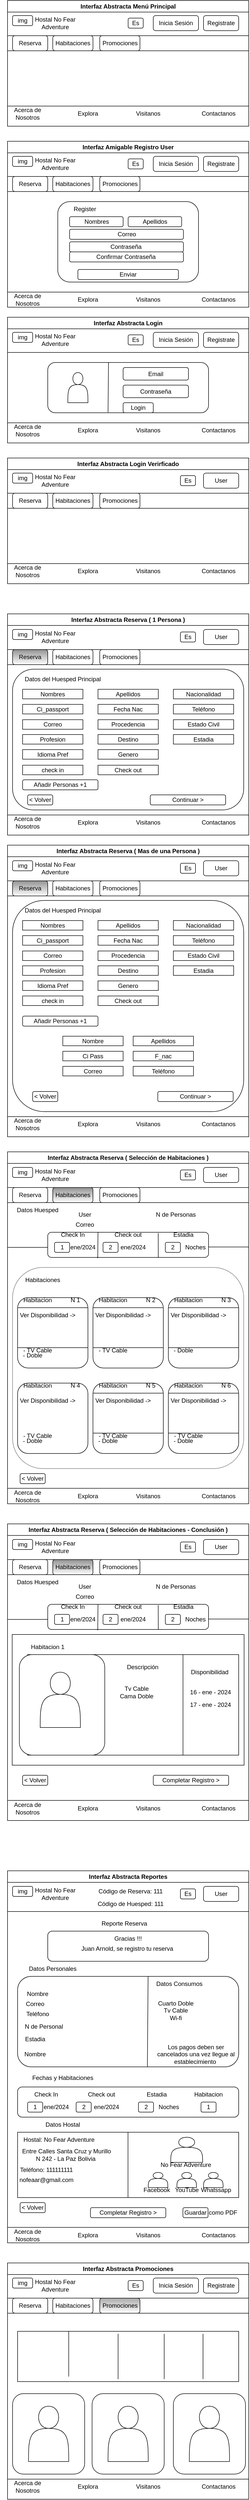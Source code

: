 <mxfile version="24.7.17">
  <diagram name="Página-1" id="Hns7MHLy3YL6MCj68ULh">
    <mxGraphModel dx="954" dy="647" grid="1" gridSize="10" guides="1" tooltips="1" connect="1" arrows="1" fold="1" page="1" pageScale="1" pageWidth="827" pageHeight="1169" math="0" shadow="0">
      <root>
        <mxCell id="0" />
        <mxCell id="1" parent="0" />
        <mxCell id="wUGm2H217QOp2pI1q1NX-1" value="Interfaz Abstracta Menú Principal" style="swimlane;whiteSpace=wrap;html=1;" parent="1" vertex="1">
          <mxGeometry x="40" y="40" width="480" height="250" as="geometry" />
        </mxCell>
        <mxCell id="wUGm2H217QOp2pI1q1NX-3" value="Acerca de Nosotros" style="text;html=1;align=center;verticalAlign=middle;whiteSpace=wrap;rounded=0;" parent="wUGm2H217QOp2pI1q1NX-1" vertex="1">
          <mxGeometry x="10" y="210" width="60" height="30" as="geometry" />
        </mxCell>
        <mxCell id="wUGm2H217QOp2pI1q1NX-4" value="Explora" style="text;html=1;align=center;verticalAlign=middle;whiteSpace=wrap;rounded=0;" parent="wUGm2H217QOp2pI1q1NX-1" vertex="1">
          <mxGeometry x="130" y="210" width="60" height="30" as="geometry" />
        </mxCell>
        <mxCell id="wUGm2H217QOp2pI1q1NX-5" value="Visitanos" style="text;html=1;align=center;verticalAlign=middle;whiteSpace=wrap;rounded=0;" parent="wUGm2H217QOp2pI1q1NX-1" vertex="1">
          <mxGeometry x="250" y="210" width="60" height="30" as="geometry" />
        </mxCell>
        <mxCell id="wUGm2H217QOp2pI1q1NX-6" value="Contactanos" style="text;html=1;align=center;verticalAlign=middle;whiteSpace=wrap;rounded=0;" parent="wUGm2H217QOp2pI1q1NX-1" vertex="1">
          <mxGeometry x="390" y="210" width="60" height="30" as="geometry" />
        </mxCell>
        <mxCell id="wUGm2H217QOp2pI1q1NX-8" value="Hostal No Fear Adventure" style="text;html=1;align=center;verticalAlign=middle;whiteSpace=wrap;rounded=0;" parent="wUGm2H217QOp2pI1q1NX-1" vertex="1">
          <mxGeometry x="40" y="30" width="110" height="30" as="geometry" />
        </mxCell>
        <mxCell id="wUGm2H217QOp2pI1q1NX-9" value="img" style="rounded=1;whiteSpace=wrap;html=1;" parent="wUGm2H217QOp2pI1q1NX-1" vertex="1">
          <mxGeometry x="10" y="30" width="40" height="20" as="geometry" />
        </mxCell>
        <mxCell id="wUGm2H217QOp2pI1q1NX-10" value="Es" style="rounded=1;whiteSpace=wrap;html=1;" parent="wUGm2H217QOp2pI1q1NX-1" vertex="1">
          <mxGeometry x="240" y="35" width="30" height="20" as="geometry" />
        </mxCell>
        <mxCell id="wUGm2H217QOp2pI1q1NX-11" value="Inicia Sesión" style="rounded=1;whiteSpace=wrap;html=1;" parent="wUGm2H217QOp2pI1q1NX-1" vertex="1">
          <mxGeometry x="290" y="30" width="90" height="30" as="geometry" />
        </mxCell>
        <mxCell id="wUGm2H217QOp2pI1q1NX-12" value="Registrate" style="rounded=1;whiteSpace=wrap;html=1;" parent="wUGm2H217QOp2pI1q1NX-1" vertex="1">
          <mxGeometry x="390" y="30" width="70" height="30" as="geometry" />
        </mxCell>
        <mxCell id="wUGm2H217QOp2pI1q1NX-7" value="" style="endArrow=none;html=1;rounded=0;" parent="wUGm2H217QOp2pI1q1NX-1" edge="1">
          <mxGeometry width="50" height="50" relative="1" as="geometry">
            <mxPoint y="70" as="sourcePoint" />
            <mxPoint x="480" y="70" as="targetPoint" />
          </mxGeometry>
        </mxCell>
        <mxCell id="wUGm2H217QOp2pI1q1NX-14" value="Reserva" style="rounded=1;whiteSpace=wrap;html=1;" parent="wUGm2H217QOp2pI1q1NX-1" vertex="1">
          <mxGeometry x="10" y="70" width="70" height="30" as="geometry" />
        </mxCell>
        <mxCell id="wUGm2H217QOp2pI1q1NX-15" value="Habitaciones" style="rounded=1;whiteSpace=wrap;html=1;" parent="wUGm2H217QOp2pI1q1NX-1" vertex="1">
          <mxGeometry x="90" y="70" width="80" height="30" as="geometry" />
        </mxCell>
        <mxCell id="wUGm2H217QOp2pI1q1NX-16" value="Promociones" style="rounded=1;whiteSpace=wrap;html=1;" parent="wUGm2H217QOp2pI1q1NX-1" vertex="1">
          <mxGeometry x="183.5" y="70" width="80" height="30" as="geometry" />
        </mxCell>
        <mxCell id="wUGm2H217QOp2pI1q1NX-2" value="" style="endArrow=none;html=1;rounded=0;" parent="1" edge="1">
          <mxGeometry width="50" height="50" relative="1" as="geometry">
            <mxPoint x="40" y="250" as="sourcePoint" />
            <mxPoint x="520" y="250" as="targetPoint" />
          </mxGeometry>
        </mxCell>
        <mxCell id="wUGm2H217QOp2pI1q1NX-13" value="" style="endArrow=none;html=1;rounded=0;" parent="1" edge="1">
          <mxGeometry width="50" height="50" relative="1" as="geometry">
            <mxPoint x="40" y="140" as="sourcePoint" />
            <mxPoint x="520" y="140" as="targetPoint" />
          </mxGeometry>
        </mxCell>
        <mxCell id="wUGm2H217QOp2pI1q1NX-27" value="Interfaz Abstracta Login" style="swimlane;whiteSpace=wrap;html=1;" parent="1" vertex="1">
          <mxGeometry x="40" y="670" width="480" height="250" as="geometry" />
        </mxCell>
        <mxCell id="wUGm2H217QOp2pI1q1NX-24" value="Registrate" style="rounded=1;whiteSpace=wrap;html=1;" parent="wUGm2H217QOp2pI1q1NX-27" vertex="1">
          <mxGeometry x="390" y="30" width="70" height="30" as="geometry" />
        </mxCell>
        <mxCell id="wUGm2H217QOp2pI1q1NX-23" value="Inicia Sesión" style="rounded=1;whiteSpace=wrap;html=1;" parent="wUGm2H217QOp2pI1q1NX-27" vertex="1">
          <mxGeometry x="290" y="30" width="90" height="30" as="geometry" />
        </mxCell>
        <mxCell id="wUGm2H217QOp2pI1q1NX-22" value="Es" style="rounded=1;whiteSpace=wrap;html=1;" parent="wUGm2H217QOp2pI1q1NX-27" vertex="1">
          <mxGeometry x="240" y="35" width="30" height="20" as="geometry" />
        </mxCell>
        <mxCell id="wUGm2H217QOp2pI1q1NX-20" value="Hostal No Fear Adventure" style="text;html=1;align=center;verticalAlign=middle;whiteSpace=wrap;rounded=0;" parent="wUGm2H217QOp2pI1q1NX-27" vertex="1">
          <mxGeometry x="40" y="30" width="110" height="30" as="geometry" />
        </mxCell>
        <mxCell id="wUGm2H217QOp2pI1q1NX-21" value="img" style="rounded=1;whiteSpace=wrap;html=1;" parent="wUGm2H217QOp2pI1q1NX-27" vertex="1">
          <mxGeometry x="10" y="30" width="40" height="20" as="geometry" />
        </mxCell>
        <mxCell id="wUGm2H217QOp2pI1q1NX-28" value="" style="endArrow=none;html=1;rounded=0;" parent="wUGm2H217QOp2pI1q1NX-27" edge="1">
          <mxGeometry width="50" height="50" relative="1" as="geometry">
            <mxPoint y="70" as="sourcePoint" />
            <mxPoint x="480" y="70" as="targetPoint" />
          </mxGeometry>
        </mxCell>
        <mxCell id="wUGm2H217QOp2pI1q1NX-29" value="Acerca de Nosotros" style="text;html=1;align=center;verticalAlign=middle;whiteSpace=wrap;rounded=0;" parent="wUGm2H217QOp2pI1q1NX-27" vertex="1">
          <mxGeometry x="10" y="210" width="60" height="30" as="geometry" />
        </mxCell>
        <mxCell id="wUGm2H217QOp2pI1q1NX-30" value="Explora" style="text;html=1;align=center;verticalAlign=middle;whiteSpace=wrap;rounded=0;" parent="wUGm2H217QOp2pI1q1NX-27" vertex="1">
          <mxGeometry x="130" y="210" width="60" height="30" as="geometry" />
        </mxCell>
        <mxCell id="wUGm2H217QOp2pI1q1NX-31" value="Visitanos" style="text;html=1;align=center;verticalAlign=middle;whiteSpace=wrap;rounded=0;" parent="wUGm2H217QOp2pI1q1NX-27" vertex="1">
          <mxGeometry x="250" y="210" width="60" height="30" as="geometry" />
        </mxCell>
        <mxCell id="wUGm2H217QOp2pI1q1NX-32" value="Contactanos" style="text;html=1;align=center;verticalAlign=middle;whiteSpace=wrap;rounded=0;" parent="wUGm2H217QOp2pI1q1NX-27" vertex="1">
          <mxGeometry x="390" y="210" width="60" height="30" as="geometry" />
        </mxCell>
        <mxCell id="wUGm2H217QOp2pI1q1NX-33" value="" style="endArrow=none;html=1;rounded=0;" parent="wUGm2H217QOp2pI1q1NX-27" edge="1">
          <mxGeometry width="50" height="50" relative="1" as="geometry">
            <mxPoint y="210" as="sourcePoint" />
            <mxPoint x="480" y="210" as="targetPoint" />
          </mxGeometry>
        </mxCell>
        <mxCell id="wUGm2H217QOp2pI1q1NX-34" value="" style="rounded=1;whiteSpace=wrap;html=1;" parent="wUGm2H217QOp2pI1q1NX-27" vertex="1">
          <mxGeometry x="80" y="90" width="320" height="100" as="geometry" />
        </mxCell>
        <mxCell id="wUGm2H217QOp2pI1q1NX-35" value="" style="endArrow=none;html=1;rounded=0;entryX=0.455;entryY=0.025;entryDx=0;entryDy=0;entryPerimeter=0;exitX=0.452;exitY=1.016;exitDx=0;exitDy=0;exitPerimeter=0;" parent="wUGm2H217QOp2pI1q1NX-27" edge="1">
          <mxGeometry width="50" height="50" relative="1" as="geometry">
            <mxPoint x="200" y="189.1" as="sourcePoint" />
            <mxPoint x="200.96" y="90" as="targetPoint" />
          </mxGeometry>
        </mxCell>
        <mxCell id="wUGm2H217QOp2pI1q1NX-36" value="" style="shape=actor;whiteSpace=wrap;html=1;" parent="wUGm2H217QOp2pI1q1NX-27" vertex="1">
          <mxGeometry x="120" y="110" width="40" height="60" as="geometry" />
        </mxCell>
        <mxCell id="wUGm2H217QOp2pI1q1NX-37" value="Email" style="rounded=1;whiteSpace=wrap;html=1;" parent="wUGm2H217QOp2pI1q1NX-27" vertex="1">
          <mxGeometry x="230" y="100" width="130" height="25" as="geometry" />
        </mxCell>
        <mxCell id="wUGm2H217QOp2pI1q1NX-38" value="Contraseña" style="rounded=1;whiteSpace=wrap;html=1;" parent="wUGm2H217QOp2pI1q1NX-27" vertex="1">
          <mxGeometry x="230" y="135" width="130" height="25" as="geometry" />
        </mxCell>
        <mxCell id="wUGm2H217QOp2pI1q1NX-39" value="Login" style="rounded=1;whiteSpace=wrap;html=1;" parent="wUGm2H217QOp2pI1q1NX-27" vertex="1">
          <mxGeometry x="230" y="170" width="60" height="20" as="geometry" />
        </mxCell>
        <mxCell id="wUGm2H217QOp2pI1q1NX-40" value="Interfaz Abstracta Login Verirficado" style="swimlane;whiteSpace=wrap;html=1;" parent="1" vertex="1">
          <mxGeometry x="40" y="950" width="480" height="250" as="geometry" />
        </mxCell>
        <mxCell id="wUGm2H217QOp2pI1q1NX-42" value="Acerca de Nosotros" style="text;html=1;align=center;verticalAlign=middle;whiteSpace=wrap;rounded=0;" parent="wUGm2H217QOp2pI1q1NX-40" vertex="1">
          <mxGeometry x="10" y="210" width="60" height="30" as="geometry" />
        </mxCell>
        <mxCell id="wUGm2H217QOp2pI1q1NX-43" value="Explora" style="text;html=1;align=center;verticalAlign=middle;whiteSpace=wrap;rounded=0;" parent="wUGm2H217QOp2pI1q1NX-40" vertex="1">
          <mxGeometry x="130" y="210" width="60" height="30" as="geometry" />
        </mxCell>
        <mxCell id="wUGm2H217QOp2pI1q1NX-44" value="Visitanos" style="text;html=1;align=center;verticalAlign=middle;whiteSpace=wrap;rounded=0;" parent="wUGm2H217QOp2pI1q1NX-40" vertex="1">
          <mxGeometry x="250" y="210" width="60" height="30" as="geometry" />
        </mxCell>
        <mxCell id="wUGm2H217QOp2pI1q1NX-45" value="Contactanos" style="text;html=1;align=center;verticalAlign=middle;whiteSpace=wrap;rounded=0;" parent="wUGm2H217QOp2pI1q1NX-40" vertex="1">
          <mxGeometry x="390" y="210" width="60" height="30" as="geometry" />
        </mxCell>
        <mxCell id="wUGm2H217QOp2pI1q1NX-46" value="Hostal No Fear Adventure" style="text;html=1;align=center;verticalAlign=middle;whiteSpace=wrap;rounded=0;" parent="wUGm2H217QOp2pI1q1NX-40" vertex="1">
          <mxGeometry x="40" y="30" width="110" height="30" as="geometry" />
        </mxCell>
        <mxCell id="wUGm2H217QOp2pI1q1NX-47" value="img" style="rounded=1;whiteSpace=wrap;html=1;" parent="wUGm2H217QOp2pI1q1NX-40" vertex="1">
          <mxGeometry x="10" y="30" width="40" height="20" as="geometry" />
        </mxCell>
        <mxCell id="wUGm2H217QOp2pI1q1NX-48" value="Es" style="rounded=1;whiteSpace=wrap;html=1;" parent="wUGm2H217QOp2pI1q1NX-40" vertex="1">
          <mxGeometry x="344" y="35" width="30" height="20" as="geometry" />
        </mxCell>
        <mxCell id="wUGm2H217QOp2pI1q1NX-50" value="User" style="rounded=1;whiteSpace=wrap;html=1;" parent="wUGm2H217QOp2pI1q1NX-40" vertex="1">
          <mxGeometry x="390" y="30" width="70" height="30" as="geometry" />
        </mxCell>
        <mxCell id="wUGm2H217QOp2pI1q1NX-51" value="" style="endArrow=none;html=1;rounded=0;" parent="wUGm2H217QOp2pI1q1NX-40" edge="1">
          <mxGeometry width="50" height="50" relative="1" as="geometry">
            <mxPoint y="70" as="sourcePoint" />
            <mxPoint x="480" y="70" as="targetPoint" />
          </mxGeometry>
        </mxCell>
        <mxCell id="wUGm2H217QOp2pI1q1NX-52" value="Reserva" style="rounded=1;whiteSpace=wrap;html=1;" parent="wUGm2H217QOp2pI1q1NX-40" vertex="1">
          <mxGeometry x="10" y="70" width="70" height="30" as="geometry" />
        </mxCell>
        <mxCell id="wUGm2H217QOp2pI1q1NX-53" value="Habitaciones" style="rounded=1;whiteSpace=wrap;html=1;" parent="wUGm2H217QOp2pI1q1NX-40" vertex="1">
          <mxGeometry x="90" y="70" width="80" height="30" as="geometry" />
        </mxCell>
        <mxCell id="wUGm2H217QOp2pI1q1NX-54" value="Promociones" style="rounded=1;whiteSpace=wrap;html=1;" parent="wUGm2H217QOp2pI1q1NX-40" vertex="1">
          <mxGeometry x="183.5" y="70" width="80" height="30" as="geometry" />
        </mxCell>
        <mxCell id="wUGm2H217QOp2pI1q1NX-55" value="" style="endArrow=none;html=1;rounded=0;" parent="wUGm2H217QOp2pI1q1NX-40" edge="1">
          <mxGeometry width="50" height="50" relative="1" as="geometry">
            <mxPoint y="210" as="sourcePoint" />
            <mxPoint x="480" y="210" as="targetPoint" />
          </mxGeometry>
        </mxCell>
        <mxCell id="wUGm2H217QOp2pI1q1NX-56" value="" style="endArrow=none;html=1;rounded=0;" parent="wUGm2H217QOp2pI1q1NX-40" edge="1">
          <mxGeometry width="50" height="50" relative="1" as="geometry">
            <mxPoint y="100" as="sourcePoint" />
            <mxPoint x="480" y="100" as="targetPoint" />
          </mxGeometry>
        </mxCell>
        <mxCell id="wUGm2H217QOp2pI1q1NX-61" value="Interfaz Abstracta Reserva ( 1 Persona )" style="swimlane;whiteSpace=wrap;html=1;" parent="1" vertex="1">
          <mxGeometry x="40" y="1260" width="480" height="440" as="geometry" />
        </mxCell>
        <mxCell id="wUGm2H217QOp2pI1q1NX-66" value="Hostal No Fear Adventure" style="text;html=1;align=center;verticalAlign=middle;whiteSpace=wrap;rounded=0;" parent="wUGm2H217QOp2pI1q1NX-61" vertex="1">
          <mxGeometry x="40" y="31" width="110" height="30" as="geometry" />
        </mxCell>
        <mxCell id="wUGm2H217QOp2pI1q1NX-67" value="img" style="rounded=1;whiteSpace=wrap;html=1;" parent="wUGm2H217QOp2pI1q1NX-61" vertex="1">
          <mxGeometry x="10" y="31" width="40" height="20" as="geometry" />
        </mxCell>
        <mxCell id="wUGm2H217QOp2pI1q1NX-68" value="Es" style="rounded=1;whiteSpace=wrap;html=1;" parent="wUGm2H217QOp2pI1q1NX-61" vertex="1">
          <mxGeometry x="344" y="36" width="30" height="20" as="geometry" />
        </mxCell>
        <mxCell id="wUGm2H217QOp2pI1q1NX-69" value="User" style="rounded=1;whiteSpace=wrap;html=1;" parent="wUGm2H217QOp2pI1q1NX-61" vertex="1">
          <mxGeometry x="390" y="31" width="70" height="30" as="geometry" />
        </mxCell>
        <mxCell id="wUGm2H217QOp2pI1q1NX-70" value="" style="endArrow=none;html=1;rounded=0;" parent="wUGm2H217QOp2pI1q1NX-61" edge="1">
          <mxGeometry width="50" height="50" relative="1" as="geometry">
            <mxPoint y="71" as="sourcePoint" />
            <mxPoint x="480" y="71" as="targetPoint" />
          </mxGeometry>
        </mxCell>
        <mxCell id="wUGm2H217QOp2pI1q1NX-71" value="Reserva" style="rounded=1;whiteSpace=wrap;html=1;gradientColor=#929292;gradientDirection=north;" parent="wUGm2H217QOp2pI1q1NX-61" vertex="1">
          <mxGeometry x="10" y="71" width="70" height="30" as="geometry" />
        </mxCell>
        <mxCell id="wUGm2H217QOp2pI1q1NX-72" value="Habitaciones" style="rounded=1;whiteSpace=wrap;html=1;" parent="wUGm2H217QOp2pI1q1NX-61" vertex="1">
          <mxGeometry x="90" y="71" width="80" height="30" as="geometry" />
        </mxCell>
        <mxCell id="wUGm2H217QOp2pI1q1NX-73" value="Promociones" style="rounded=1;whiteSpace=wrap;html=1;" parent="wUGm2H217QOp2pI1q1NX-61" vertex="1">
          <mxGeometry x="183.5" y="71" width="80" height="30" as="geometry" />
        </mxCell>
        <mxCell id="wUGm2H217QOp2pI1q1NX-75" value="" style="endArrow=none;html=1;rounded=0;" parent="wUGm2H217QOp2pI1q1NX-61" edge="1">
          <mxGeometry width="50" height="50" relative="1" as="geometry">
            <mxPoint y="101" as="sourcePoint" />
            <mxPoint x="480" y="101" as="targetPoint" />
          </mxGeometry>
        </mxCell>
        <mxCell id="wUGm2H217QOp2pI1q1NX-117" value="" style="rounded=1;whiteSpace=wrap;html=1;" parent="wUGm2H217QOp2pI1q1NX-61" vertex="1">
          <mxGeometry x="10" y="110" width="460" height="280" as="geometry" />
        </mxCell>
        <mxCell id="wUGm2H217QOp2pI1q1NX-118" value="Datos del Huesped Principal" style="text;html=1;align=center;verticalAlign=middle;whiteSpace=wrap;rounded=0;" parent="wUGm2H217QOp2pI1q1NX-61" vertex="1">
          <mxGeometry x="20" y="120" width="180" height="19" as="geometry" />
        </mxCell>
        <mxCell id="wUGm2H217QOp2pI1q1NX-119" value="Nombres" style="rounded=0;whiteSpace=wrap;html=1;" parent="wUGm2H217QOp2pI1q1NX-61" vertex="1">
          <mxGeometry x="30" y="150" width="120" height="19" as="geometry" />
        </mxCell>
        <mxCell id="wUGm2H217QOp2pI1q1NX-120" value="Apellidos" style="rounded=0;whiteSpace=wrap;html=1;" parent="wUGm2H217QOp2pI1q1NX-61" vertex="1">
          <mxGeometry x="180" y="150" width="120" height="19" as="geometry" />
        </mxCell>
        <mxCell id="wUGm2H217QOp2pI1q1NX-121" value="Nacionalidad" style="rounded=0;whiteSpace=wrap;html=1;" parent="wUGm2H217QOp2pI1q1NX-61" vertex="1">
          <mxGeometry x="330" y="150" width="120" height="19" as="geometry" />
        </mxCell>
        <mxCell id="wUGm2H217QOp2pI1q1NX-128" value="Ci_passport" style="rounded=0;whiteSpace=wrap;html=1;" parent="wUGm2H217QOp2pI1q1NX-61" vertex="1">
          <mxGeometry x="30" y="180" width="120" height="19" as="geometry" />
        </mxCell>
        <mxCell id="wUGm2H217QOp2pI1q1NX-129" value="Fecha Nac" style="rounded=0;whiteSpace=wrap;html=1;" parent="wUGm2H217QOp2pI1q1NX-61" vertex="1">
          <mxGeometry x="180" y="180" width="120" height="19" as="geometry" />
        </mxCell>
        <mxCell id="wUGm2H217QOp2pI1q1NX-130" value="Teléfono" style="rounded=0;whiteSpace=wrap;html=1;" parent="wUGm2H217QOp2pI1q1NX-61" vertex="1">
          <mxGeometry x="330" y="180" width="120" height="19" as="geometry" />
        </mxCell>
        <mxCell id="wUGm2H217QOp2pI1q1NX-131" value="Correo" style="rounded=0;whiteSpace=wrap;html=1;" parent="wUGm2H217QOp2pI1q1NX-61" vertex="1">
          <mxGeometry x="30" y="210.5" width="120" height="19" as="geometry" />
        </mxCell>
        <mxCell id="wUGm2H217QOp2pI1q1NX-132" value="Procedencia" style="rounded=0;whiteSpace=wrap;html=1;" parent="wUGm2H217QOp2pI1q1NX-61" vertex="1">
          <mxGeometry x="180" y="210.5" width="120" height="19" as="geometry" />
        </mxCell>
        <mxCell id="wUGm2H217QOp2pI1q1NX-133" value="Estado Civil" style="rounded=0;whiteSpace=wrap;html=1;" parent="wUGm2H217QOp2pI1q1NX-61" vertex="1">
          <mxGeometry x="330" y="210.5" width="120" height="19" as="geometry" />
        </mxCell>
        <mxCell id="wUGm2H217QOp2pI1q1NX-134" value="Profesion" style="rounded=0;whiteSpace=wrap;html=1;" parent="wUGm2H217QOp2pI1q1NX-61" vertex="1">
          <mxGeometry x="30" y="240" width="120" height="19" as="geometry" />
        </mxCell>
        <mxCell id="wUGm2H217QOp2pI1q1NX-135" value="Destino" style="rounded=0;whiteSpace=wrap;html=1;" parent="wUGm2H217QOp2pI1q1NX-61" vertex="1">
          <mxGeometry x="180" y="240" width="120" height="19" as="geometry" />
        </mxCell>
        <mxCell id="wUGm2H217QOp2pI1q1NX-136" value="Estadi&lt;span style=&quot;white-space: pre;&quot;&gt;a&lt;/span&gt;" style="rounded=0;whiteSpace=wrap;html=1;" parent="wUGm2H217QOp2pI1q1NX-61" vertex="1">
          <mxGeometry x="330" y="240" width="120" height="19" as="geometry" />
        </mxCell>
        <mxCell id="wUGm2H217QOp2pI1q1NX-137" value="Idioma Pref" style="rounded=0;whiteSpace=wrap;html=1;" parent="wUGm2H217QOp2pI1q1NX-61" vertex="1">
          <mxGeometry x="30" y="270" width="120" height="19" as="geometry" />
        </mxCell>
        <mxCell id="wUGm2H217QOp2pI1q1NX-138" value="Genero" style="rounded=0;whiteSpace=wrap;html=1;" parent="wUGm2H217QOp2pI1q1NX-61" vertex="1">
          <mxGeometry x="180" y="270" width="120" height="19" as="geometry" />
        </mxCell>
        <mxCell id="wUGm2H217QOp2pI1q1NX-141" value="&amp;lt; Volver" style="rounded=1;whiteSpace=wrap;html=1;" parent="wUGm2H217QOp2pI1q1NX-61" vertex="1">
          <mxGeometry x="40" y="360" width="50" height="20" as="geometry" />
        </mxCell>
        <mxCell id="wUGm2H217QOp2pI1q1NX-142" value="Añadir Personas +1" style="rounded=1;whiteSpace=wrap;html=1;" parent="wUGm2H217QOp2pI1q1NX-61" vertex="1">
          <mxGeometry x="30" y="330" width="150" height="20" as="geometry" />
        </mxCell>
        <mxCell id="wUGm2H217QOp2pI1q1NX-143" value="Continuar &amp;gt;" style="rounded=1;whiteSpace=wrap;html=1;" parent="wUGm2H217QOp2pI1q1NX-61" vertex="1">
          <mxGeometry x="284" y="360" width="150" height="20" as="geometry" />
        </mxCell>
        <mxCell id="wUGm2H217QOp2pI1q1NX-63" value="Explora" style="text;html=1;align=center;verticalAlign=middle;whiteSpace=wrap;rounded=0;" parent="wUGm2H217QOp2pI1q1NX-61" vertex="1">
          <mxGeometry x="130" y="400" width="60" height="30" as="geometry" />
        </mxCell>
        <mxCell id="wUGm2H217QOp2pI1q1NX-64" value="Visitanos" style="text;html=1;align=center;verticalAlign=middle;whiteSpace=wrap;rounded=0;" parent="wUGm2H217QOp2pI1q1NX-61" vertex="1">
          <mxGeometry x="250" y="400" width="60" height="30" as="geometry" />
        </mxCell>
        <mxCell id="wUGm2H217QOp2pI1q1NX-65" value="Contactanos" style="text;html=1;align=center;verticalAlign=middle;whiteSpace=wrap;rounded=0;" parent="wUGm2H217QOp2pI1q1NX-61" vertex="1">
          <mxGeometry x="390" y="400" width="60" height="30" as="geometry" />
        </mxCell>
        <mxCell id="wUGm2H217QOp2pI1q1NX-62" value="Acerca de Nosotros" style="text;html=1;align=center;verticalAlign=middle;whiteSpace=wrap;rounded=0;" parent="wUGm2H217QOp2pI1q1NX-61" vertex="1">
          <mxGeometry x="10" y="400" width="60" height="30" as="geometry" />
        </mxCell>
        <mxCell id="wUGm2H217QOp2pI1q1NX-74" value="" style="endArrow=none;html=1;rounded=0;" parent="wUGm2H217QOp2pI1q1NX-61" edge="1">
          <mxGeometry width="50" height="50" relative="1" as="geometry">
            <mxPoint y="400" as="sourcePoint" />
            <mxPoint x="480" y="400" as="targetPoint" />
          </mxGeometry>
        </mxCell>
        <mxCell id="wUGm2H217QOp2pI1q1NX-181" value="check in" style="rounded=0;whiteSpace=wrap;html=1;" parent="wUGm2H217QOp2pI1q1NX-61" vertex="1">
          <mxGeometry x="30" y="301" width="120" height="19" as="geometry" />
        </mxCell>
        <mxCell id="wUGm2H217QOp2pI1q1NX-182" value="Check out" style="rounded=0;whiteSpace=wrap;html=1;" parent="wUGm2H217QOp2pI1q1NX-61" vertex="1">
          <mxGeometry x="180" y="301" width="120" height="19" as="geometry" />
        </mxCell>
        <mxCell id="wUGm2H217QOp2pI1q1NX-90" value="Interfaz Amigable Registro User" style="swimlane;whiteSpace=wrap;html=1;" parent="1" vertex="1">
          <mxGeometry x="40" y="320" width="480" height="330" as="geometry" />
        </mxCell>
        <mxCell id="wUGm2H217QOp2pI1q1NX-91" value="Acerca de Nosotros" style="text;html=1;align=center;verticalAlign=middle;whiteSpace=wrap;rounded=0;" parent="wUGm2H217QOp2pI1q1NX-90" vertex="1">
          <mxGeometry x="10" y="300" width="60" height="30" as="geometry" />
        </mxCell>
        <mxCell id="wUGm2H217QOp2pI1q1NX-92" value="Explora" style="text;html=1;align=center;verticalAlign=middle;whiteSpace=wrap;rounded=0;" parent="wUGm2H217QOp2pI1q1NX-90" vertex="1">
          <mxGeometry x="130" y="300" width="60" height="30" as="geometry" />
        </mxCell>
        <mxCell id="wUGm2H217QOp2pI1q1NX-93" value="Visitanos" style="text;html=1;align=center;verticalAlign=middle;whiteSpace=wrap;rounded=0;" parent="wUGm2H217QOp2pI1q1NX-90" vertex="1">
          <mxGeometry x="250" y="300" width="60" height="30" as="geometry" />
        </mxCell>
        <mxCell id="wUGm2H217QOp2pI1q1NX-94" value="Contactanos" style="text;html=1;align=center;verticalAlign=middle;whiteSpace=wrap;rounded=0;" parent="wUGm2H217QOp2pI1q1NX-90" vertex="1">
          <mxGeometry x="390" y="300" width="60" height="30" as="geometry" />
        </mxCell>
        <mxCell id="wUGm2H217QOp2pI1q1NX-95" value="Hostal No Fear Adventure" style="text;html=1;align=center;verticalAlign=middle;whiteSpace=wrap;rounded=0;" parent="wUGm2H217QOp2pI1q1NX-90" vertex="1">
          <mxGeometry x="40" y="30" width="110" height="30" as="geometry" />
        </mxCell>
        <mxCell id="wUGm2H217QOp2pI1q1NX-96" value="img" style="rounded=1;whiteSpace=wrap;html=1;" parent="wUGm2H217QOp2pI1q1NX-90" vertex="1">
          <mxGeometry x="10" y="30" width="40" height="20" as="geometry" />
        </mxCell>
        <mxCell id="wUGm2H217QOp2pI1q1NX-97" value="Es" style="rounded=1;whiteSpace=wrap;html=1;" parent="wUGm2H217QOp2pI1q1NX-90" vertex="1">
          <mxGeometry x="240" y="35" width="30" height="20" as="geometry" />
        </mxCell>
        <mxCell id="wUGm2H217QOp2pI1q1NX-98" value="Inicia Sesión" style="rounded=1;whiteSpace=wrap;html=1;" parent="wUGm2H217QOp2pI1q1NX-90" vertex="1">
          <mxGeometry x="290" y="30" width="90" height="30" as="geometry" />
        </mxCell>
        <mxCell id="wUGm2H217QOp2pI1q1NX-99" value="Registrate" style="rounded=1;whiteSpace=wrap;html=1;" parent="wUGm2H217QOp2pI1q1NX-90" vertex="1">
          <mxGeometry x="390" y="30" width="70" height="30" as="geometry" />
        </mxCell>
        <mxCell id="wUGm2H217QOp2pI1q1NX-100" value="" style="endArrow=none;html=1;rounded=0;" parent="wUGm2H217QOp2pI1q1NX-90" edge="1">
          <mxGeometry width="50" height="50" relative="1" as="geometry">
            <mxPoint y="70" as="sourcePoint" />
            <mxPoint x="480" y="70" as="targetPoint" />
          </mxGeometry>
        </mxCell>
        <mxCell id="wUGm2H217QOp2pI1q1NX-101" value="Reserva" style="rounded=1;whiteSpace=wrap;html=1;" parent="wUGm2H217QOp2pI1q1NX-90" vertex="1">
          <mxGeometry x="10" y="70" width="70" height="30" as="geometry" />
        </mxCell>
        <mxCell id="wUGm2H217QOp2pI1q1NX-102" value="Habitaciones" style="rounded=1;whiteSpace=wrap;html=1;" parent="wUGm2H217QOp2pI1q1NX-90" vertex="1">
          <mxGeometry x="90" y="70" width="80" height="30" as="geometry" />
        </mxCell>
        <mxCell id="wUGm2H217QOp2pI1q1NX-103" value="Promociones" style="rounded=1;whiteSpace=wrap;html=1;" parent="wUGm2H217QOp2pI1q1NX-90" vertex="1">
          <mxGeometry x="183.5" y="70" width="80" height="30" as="geometry" />
        </mxCell>
        <mxCell id="wUGm2H217QOp2pI1q1NX-104" value="" style="endArrow=none;html=1;rounded=0;" parent="wUGm2H217QOp2pI1q1NX-90" edge="1">
          <mxGeometry width="50" height="50" relative="1" as="geometry">
            <mxPoint y="300" as="sourcePoint" />
            <mxPoint x="480" y="300" as="targetPoint" />
          </mxGeometry>
        </mxCell>
        <mxCell id="wUGm2H217QOp2pI1q1NX-105" value="" style="endArrow=none;html=1;rounded=0;" parent="wUGm2H217QOp2pI1q1NX-90" edge="1">
          <mxGeometry width="50" height="50" relative="1" as="geometry">
            <mxPoint y="100" as="sourcePoint" />
            <mxPoint x="480" y="100" as="targetPoint" />
          </mxGeometry>
        </mxCell>
        <mxCell id="wUGm2H217QOp2pI1q1NX-106" value="" style="rounded=1;whiteSpace=wrap;html=1;" parent="wUGm2H217QOp2pI1q1NX-90" vertex="1">
          <mxGeometry x="100" y="120" width="280" height="160" as="geometry" />
        </mxCell>
        <mxCell id="wUGm2H217QOp2pI1q1NX-107" value="Register" style="text;html=1;align=center;verticalAlign=middle;whiteSpace=wrap;rounded=0;" parent="wUGm2H217QOp2pI1q1NX-90" vertex="1">
          <mxGeometry x="123.5" y="120" width="60" height="30" as="geometry" />
        </mxCell>
        <mxCell id="wUGm2H217QOp2pI1q1NX-108" value="Nombres" style="rounded=1;whiteSpace=wrap;html=1;" parent="wUGm2H217QOp2pI1q1NX-90" vertex="1">
          <mxGeometry x="123.5" y="150" width="106.5" height="20" as="geometry" />
        </mxCell>
        <mxCell id="wUGm2H217QOp2pI1q1NX-109" value="Apellidos" style="rounded=1;whiteSpace=wrap;html=1;" parent="wUGm2H217QOp2pI1q1NX-90" vertex="1">
          <mxGeometry x="240" y="150" width="106.5" height="20" as="geometry" />
        </mxCell>
        <mxCell id="wUGm2H217QOp2pI1q1NX-110" value="Correo" style="rounded=1;whiteSpace=wrap;html=1;" parent="wUGm2H217QOp2pI1q1NX-90" vertex="1">
          <mxGeometry x="123.5" y="175" width="226.5" height="20" as="geometry" />
        </mxCell>
        <mxCell id="wUGm2H217QOp2pI1q1NX-111" value="Contraseña&amp;nbsp;" style="rounded=1;whiteSpace=wrap;html=1;" parent="wUGm2H217QOp2pI1q1NX-90" vertex="1">
          <mxGeometry x="123.5" y="200" width="226.5" height="20" as="geometry" />
        </mxCell>
        <mxCell id="wUGm2H217QOp2pI1q1NX-112" value="Confirmar Contraseña&amp;nbsp;" style="rounded=1;whiteSpace=wrap;html=1;" parent="wUGm2H217QOp2pI1q1NX-90" vertex="1">
          <mxGeometry x="123.5" y="220" width="226.5" height="20" as="geometry" />
        </mxCell>
        <mxCell id="wUGm2H217QOp2pI1q1NX-114" value="Enviar" style="rounded=1;whiteSpace=wrap;html=1;" parent="wUGm2H217QOp2pI1q1NX-90" vertex="1">
          <mxGeometry x="140" y="255" width="200" height="20" as="geometry" />
        </mxCell>
        <mxCell id="wUGm2H217QOp2pI1q1NX-144" value="Interfaz Abstracta Reserva ( Mas de una Persona )" style="swimlane;whiteSpace=wrap;html=1;" parent="1" vertex="1">
          <mxGeometry x="40" y="1720" width="480" height="580" as="geometry" />
        </mxCell>
        <mxCell id="wUGm2H217QOp2pI1q1NX-145" value="Hostal No Fear Adventure" style="text;html=1;align=center;verticalAlign=middle;whiteSpace=wrap;rounded=0;" parent="wUGm2H217QOp2pI1q1NX-144" vertex="1">
          <mxGeometry x="40" y="31" width="110" height="30" as="geometry" />
        </mxCell>
        <mxCell id="wUGm2H217QOp2pI1q1NX-146" value="img" style="rounded=1;whiteSpace=wrap;html=1;" parent="wUGm2H217QOp2pI1q1NX-144" vertex="1">
          <mxGeometry x="10" y="31" width="40" height="20" as="geometry" />
        </mxCell>
        <mxCell id="wUGm2H217QOp2pI1q1NX-147" value="Es" style="rounded=1;whiteSpace=wrap;html=1;" parent="wUGm2H217QOp2pI1q1NX-144" vertex="1">
          <mxGeometry x="344" y="36" width="30" height="20" as="geometry" />
        </mxCell>
        <mxCell id="wUGm2H217QOp2pI1q1NX-148" value="User" style="rounded=1;whiteSpace=wrap;html=1;" parent="wUGm2H217QOp2pI1q1NX-144" vertex="1">
          <mxGeometry x="390" y="31" width="70" height="30" as="geometry" />
        </mxCell>
        <mxCell id="wUGm2H217QOp2pI1q1NX-149" value="" style="endArrow=none;html=1;rounded=0;" parent="wUGm2H217QOp2pI1q1NX-144" edge="1">
          <mxGeometry width="50" height="50" relative="1" as="geometry">
            <mxPoint y="71" as="sourcePoint" />
            <mxPoint x="480" y="71" as="targetPoint" />
          </mxGeometry>
        </mxCell>
        <mxCell id="wUGm2H217QOp2pI1q1NX-150" value="Reserva" style="rounded=1;whiteSpace=wrap;html=1;gradientColor=#929292;gradientDirection=north;" parent="wUGm2H217QOp2pI1q1NX-144" vertex="1">
          <mxGeometry x="10" y="71" width="70" height="30" as="geometry" />
        </mxCell>
        <mxCell id="wUGm2H217QOp2pI1q1NX-151" value="Habitaciones" style="rounded=1;whiteSpace=wrap;html=1;" parent="wUGm2H217QOp2pI1q1NX-144" vertex="1">
          <mxGeometry x="90" y="71" width="80" height="30" as="geometry" />
        </mxCell>
        <mxCell id="wUGm2H217QOp2pI1q1NX-152" value="Promociones" style="rounded=1;whiteSpace=wrap;html=1;" parent="wUGm2H217QOp2pI1q1NX-144" vertex="1">
          <mxGeometry x="183.5" y="71" width="80" height="30" as="geometry" />
        </mxCell>
        <mxCell id="wUGm2H217QOp2pI1q1NX-153" value="" style="endArrow=none;html=1;rounded=0;" parent="wUGm2H217QOp2pI1q1NX-144" edge="1">
          <mxGeometry width="50" height="50" relative="1" as="geometry">
            <mxPoint y="101" as="sourcePoint" />
            <mxPoint x="480" y="101" as="targetPoint" />
          </mxGeometry>
        </mxCell>
        <mxCell id="wUGm2H217QOp2pI1q1NX-154" value="" style="rounded=1;whiteSpace=wrap;html=1;" parent="wUGm2H217QOp2pI1q1NX-144" vertex="1">
          <mxGeometry x="10" y="110" width="460" height="420" as="geometry" />
        </mxCell>
        <mxCell id="wUGm2H217QOp2pI1q1NX-155" value="Datos del Huesped Principal" style="text;html=1;align=center;verticalAlign=middle;whiteSpace=wrap;rounded=0;" parent="wUGm2H217QOp2pI1q1NX-144" vertex="1">
          <mxGeometry x="20" y="120" width="180" height="19" as="geometry" />
        </mxCell>
        <mxCell id="wUGm2H217QOp2pI1q1NX-156" value="Nombres" style="rounded=0;whiteSpace=wrap;html=1;" parent="wUGm2H217QOp2pI1q1NX-144" vertex="1">
          <mxGeometry x="30" y="150" width="120" height="19" as="geometry" />
        </mxCell>
        <mxCell id="wUGm2H217QOp2pI1q1NX-157" value="Apellidos" style="rounded=0;whiteSpace=wrap;html=1;" parent="wUGm2H217QOp2pI1q1NX-144" vertex="1">
          <mxGeometry x="180" y="150" width="120" height="19" as="geometry" />
        </mxCell>
        <mxCell id="wUGm2H217QOp2pI1q1NX-158" value="Nacionalidad" style="rounded=0;whiteSpace=wrap;html=1;" parent="wUGm2H217QOp2pI1q1NX-144" vertex="1">
          <mxGeometry x="330" y="150" width="120" height="19" as="geometry" />
        </mxCell>
        <mxCell id="wUGm2H217QOp2pI1q1NX-159" value="Ci_passport" style="rounded=0;whiteSpace=wrap;html=1;" parent="wUGm2H217QOp2pI1q1NX-144" vertex="1">
          <mxGeometry x="30" y="180" width="120" height="19" as="geometry" />
        </mxCell>
        <mxCell id="wUGm2H217QOp2pI1q1NX-160" value="Fecha Nac" style="rounded=0;whiteSpace=wrap;html=1;" parent="wUGm2H217QOp2pI1q1NX-144" vertex="1">
          <mxGeometry x="180" y="180" width="120" height="19" as="geometry" />
        </mxCell>
        <mxCell id="wUGm2H217QOp2pI1q1NX-161" value="Teléfono" style="rounded=0;whiteSpace=wrap;html=1;" parent="wUGm2H217QOp2pI1q1NX-144" vertex="1">
          <mxGeometry x="330" y="180" width="120" height="19" as="geometry" />
        </mxCell>
        <mxCell id="wUGm2H217QOp2pI1q1NX-162" value="Correo" style="rounded=0;whiteSpace=wrap;html=1;" parent="wUGm2H217QOp2pI1q1NX-144" vertex="1">
          <mxGeometry x="30" y="210.5" width="120" height="19" as="geometry" />
        </mxCell>
        <mxCell id="wUGm2H217QOp2pI1q1NX-163" value="Procedencia" style="rounded=0;whiteSpace=wrap;html=1;" parent="wUGm2H217QOp2pI1q1NX-144" vertex="1">
          <mxGeometry x="180" y="210.5" width="120" height="19" as="geometry" />
        </mxCell>
        <mxCell id="wUGm2H217QOp2pI1q1NX-164" value="Estado Civil" style="rounded=0;whiteSpace=wrap;html=1;" parent="wUGm2H217QOp2pI1q1NX-144" vertex="1">
          <mxGeometry x="330" y="210.5" width="120" height="19" as="geometry" />
        </mxCell>
        <mxCell id="wUGm2H217QOp2pI1q1NX-165" value="Profesion" style="rounded=0;whiteSpace=wrap;html=1;" parent="wUGm2H217QOp2pI1q1NX-144" vertex="1">
          <mxGeometry x="30" y="240" width="120" height="19" as="geometry" />
        </mxCell>
        <mxCell id="wUGm2H217QOp2pI1q1NX-166" value="Destino" style="rounded=0;whiteSpace=wrap;html=1;" parent="wUGm2H217QOp2pI1q1NX-144" vertex="1">
          <mxGeometry x="180" y="240" width="120" height="19" as="geometry" />
        </mxCell>
        <mxCell id="wUGm2H217QOp2pI1q1NX-167" value="Estadi&lt;span style=&quot;white-space: pre;&quot;&gt;a&lt;/span&gt;" style="rounded=0;whiteSpace=wrap;html=1;" parent="wUGm2H217QOp2pI1q1NX-144" vertex="1">
          <mxGeometry x="330" y="240" width="120" height="19" as="geometry" />
        </mxCell>
        <mxCell id="wUGm2H217QOp2pI1q1NX-168" value="Idioma Pref" style="rounded=0;whiteSpace=wrap;html=1;" parent="wUGm2H217QOp2pI1q1NX-144" vertex="1">
          <mxGeometry x="30" y="270" width="120" height="19" as="geometry" />
        </mxCell>
        <mxCell id="wUGm2H217QOp2pI1q1NX-169" value="Genero" style="rounded=0;whiteSpace=wrap;html=1;" parent="wUGm2H217QOp2pI1q1NX-144" vertex="1">
          <mxGeometry x="180" y="270" width="120" height="19" as="geometry" />
        </mxCell>
        <mxCell id="wUGm2H217QOp2pI1q1NX-170" value="&amp;lt; Volver" style="rounded=1;whiteSpace=wrap;html=1;" parent="wUGm2H217QOp2pI1q1NX-144" vertex="1">
          <mxGeometry x="50" y="490" width="50" height="20" as="geometry" />
        </mxCell>
        <mxCell id="wUGm2H217QOp2pI1q1NX-171" value="Añadir Personas +1" style="rounded=1;whiteSpace=wrap;html=1;" parent="wUGm2H217QOp2pI1q1NX-144" vertex="1">
          <mxGeometry x="30" y="340" width="150" height="20" as="geometry" />
        </mxCell>
        <mxCell id="wUGm2H217QOp2pI1q1NX-172" value="Continuar &amp;gt;" style="rounded=1;whiteSpace=wrap;html=1;" parent="wUGm2H217QOp2pI1q1NX-144" vertex="1">
          <mxGeometry x="299" y="490" width="150" height="20" as="geometry" />
        </mxCell>
        <mxCell id="wUGm2H217QOp2pI1q1NX-173" value="Explora" style="text;html=1;align=center;verticalAlign=middle;whiteSpace=wrap;rounded=0;" parent="wUGm2H217QOp2pI1q1NX-144" vertex="1">
          <mxGeometry x="130" y="540" width="60" height="30" as="geometry" />
        </mxCell>
        <mxCell id="wUGm2H217QOp2pI1q1NX-174" value="Visitanos" style="text;html=1;align=center;verticalAlign=middle;whiteSpace=wrap;rounded=0;" parent="wUGm2H217QOp2pI1q1NX-144" vertex="1">
          <mxGeometry x="250" y="540" width="60" height="30" as="geometry" />
        </mxCell>
        <mxCell id="wUGm2H217QOp2pI1q1NX-175" value="Contactanos" style="text;html=1;align=center;verticalAlign=middle;whiteSpace=wrap;rounded=0;" parent="wUGm2H217QOp2pI1q1NX-144" vertex="1">
          <mxGeometry x="390" y="540" width="60" height="30" as="geometry" />
        </mxCell>
        <mxCell id="wUGm2H217QOp2pI1q1NX-176" value="Acerca de Nosotros" style="text;html=1;align=center;verticalAlign=middle;whiteSpace=wrap;rounded=0;" parent="wUGm2H217QOp2pI1q1NX-144" vertex="1">
          <mxGeometry x="10" y="540" width="60" height="30" as="geometry" />
        </mxCell>
        <mxCell id="wUGm2H217QOp2pI1q1NX-177" value="" style="endArrow=none;html=1;rounded=0;" parent="wUGm2H217QOp2pI1q1NX-144" edge="1">
          <mxGeometry width="50" height="50" relative="1" as="geometry">
            <mxPoint y="540" as="sourcePoint" />
            <mxPoint x="480" y="540" as="targetPoint" />
          </mxGeometry>
        </mxCell>
        <mxCell id="wUGm2H217QOp2pI1q1NX-179" value="check in" style="rounded=0;whiteSpace=wrap;html=1;" parent="wUGm2H217QOp2pI1q1NX-144" vertex="1">
          <mxGeometry x="30" y="300" width="120" height="19" as="geometry" />
        </mxCell>
        <mxCell id="wUGm2H217QOp2pI1q1NX-180" value="Check out" style="rounded=0;whiteSpace=wrap;html=1;" parent="wUGm2H217QOp2pI1q1NX-144" vertex="1">
          <mxGeometry x="180" y="300" width="120" height="19" as="geometry" />
        </mxCell>
        <mxCell id="wUGm2H217QOp2pI1q1NX-183" value="Nombre" style="rounded=0;whiteSpace=wrap;html=1;" parent="wUGm2H217QOp2pI1q1NX-144" vertex="1">
          <mxGeometry x="110" y="380" width="120" height="19" as="geometry" />
        </mxCell>
        <mxCell id="wUGm2H217QOp2pI1q1NX-184" value="Apellidos" style="rounded=0;whiteSpace=wrap;html=1;" parent="wUGm2H217QOp2pI1q1NX-144" vertex="1">
          <mxGeometry x="250" y="380" width="120" height="19" as="geometry" />
        </mxCell>
        <mxCell id="wUGm2H217QOp2pI1q1NX-186" value="Ci Pass" style="rounded=0;whiteSpace=wrap;html=1;" parent="wUGm2H217QOp2pI1q1NX-144" vertex="1">
          <mxGeometry x="110" y="410" width="120" height="19" as="geometry" />
        </mxCell>
        <mxCell id="wUGm2H217QOp2pI1q1NX-187" value="F_nac" style="rounded=0;whiteSpace=wrap;html=1;" parent="wUGm2H217QOp2pI1q1NX-144" vertex="1">
          <mxGeometry x="250" y="410" width="120" height="19" as="geometry" />
        </mxCell>
        <mxCell id="wUGm2H217QOp2pI1q1NX-188" value="Teléfono" style="rounded=0;whiteSpace=wrap;html=1;" parent="wUGm2H217QOp2pI1q1NX-144" vertex="1">
          <mxGeometry x="250" y="440" width="120" height="19" as="geometry" />
        </mxCell>
        <mxCell id="wUGm2H217QOp2pI1q1NX-189" value="Correo" style="rounded=0;whiteSpace=wrap;html=1;" parent="wUGm2H217QOp2pI1q1NX-144" vertex="1">
          <mxGeometry x="110" y="440" width="120" height="19" as="geometry" />
        </mxCell>
        <mxCell id="wUGm2H217QOp2pI1q1NX-235" value="Interfaz Abstracta Reserva ( Selección de Habitaciones )" style="swimlane;whiteSpace=wrap;html=1;" parent="1" vertex="1">
          <mxGeometry x="40" y="2330" width="480" height="700" as="geometry" />
        </mxCell>
        <mxCell id="wUGm2H217QOp2pI1q1NX-236" value="Hostal No Fear Adventure" style="text;html=1;align=center;verticalAlign=middle;whiteSpace=wrap;rounded=0;" parent="wUGm2H217QOp2pI1q1NX-235" vertex="1">
          <mxGeometry x="40" y="31" width="110" height="30" as="geometry" />
        </mxCell>
        <mxCell id="wUGm2H217QOp2pI1q1NX-237" value="img" style="rounded=1;whiteSpace=wrap;html=1;" parent="wUGm2H217QOp2pI1q1NX-235" vertex="1">
          <mxGeometry x="10" y="31" width="40" height="20" as="geometry" />
        </mxCell>
        <mxCell id="wUGm2H217QOp2pI1q1NX-238" value="Es" style="rounded=1;whiteSpace=wrap;html=1;" parent="wUGm2H217QOp2pI1q1NX-235" vertex="1">
          <mxGeometry x="344" y="36" width="30" height="20" as="geometry" />
        </mxCell>
        <mxCell id="wUGm2H217QOp2pI1q1NX-239" value="User" style="rounded=1;whiteSpace=wrap;html=1;" parent="wUGm2H217QOp2pI1q1NX-235" vertex="1">
          <mxGeometry x="390" y="31" width="70" height="30" as="geometry" />
        </mxCell>
        <mxCell id="wUGm2H217QOp2pI1q1NX-240" value="" style="endArrow=none;html=1;rounded=0;" parent="wUGm2H217QOp2pI1q1NX-235" edge="1">
          <mxGeometry width="50" height="50" relative="1" as="geometry">
            <mxPoint y="71" as="sourcePoint" />
            <mxPoint x="480" y="71" as="targetPoint" />
          </mxGeometry>
        </mxCell>
        <mxCell id="wUGm2H217QOp2pI1q1NX-241" value="Reserva" style="rounded=1;whiteSpace=wrap;html=1;gradientColor=none;gradientDirection=north;" parent="wUGm2H217QOp2pI1q1NX-235" vertex="1">
          <mxGeometry x="10" y="71" width="70" height="30" as="geometry" />
        </mxCell>
        <mxCell id="wUGm2H217QOp2pI1q1NX-242" value="Habitaciones" style="rounded=1;whiteSpace=wrap;html=1;gradientColor=#929292;gradientDirection=north;" parent="wUGm2H217QOp2pI1q1NX-235" vertex="1">
          <mxGeometry x="90" y="71" width="80" height="30" as="geometry" />
        </mxCell>
        <mxCell id="wUGm2H217QOp2pI1q1NX-243" value="Promociones" style="rounded=1;whiteSpace=wrap;html=1;" parent="wUGm2H217QOp2pI1q1NX-235" vertex="1">
          <mxGeometry x="183.5" y="71" width="80" height="30" as="geometry" />
        </mxCell>
        <mxCell id="wUGm2H217QOp2pI1q1NX-244" value="" style="endArrow=none;html=1;rounded=0;" parent="wUGm2H217QOp2pI1q1NX-235" edge="1">
          <mxGeometry width="50" height="50" relative="1" as="geometry">
            <mxPoint y="101" as="sourcePoint" />
            <mxPoint x="480" y="101" as="targetPoint" />
          </mxGeometry>
        </mxCell>
        <mxCell id="wUGm2H217QOp2pI1q1NX-245" value="" style="rounded=1;whiteSpace=wrap;html=1;" parent="wUGm2H217QOp2pI1q1NX-235" vertex="1">
          <mxGeometry x="80" y="160" width="320" height="50" as="geometry" />
        </mxCell>
        <mxCell id="wUGm2H217QOp2pI1q1NX-278" value="Datos Huesped" style="text;html=1;align=center;verticalAlign=middle;whiteSpace=wrap;rounded=0;" parent="wUGm2H217QOp2pI1q1NX-235" vertex="1">
          <mxGeometry y="101" width="120" height="30" as="geometry" />
        </mxCell>
        <mxCell id="wUGm2H217QOp2pI1q1NX-279" value="" style="endArrow=none;html=1;rounded=0;" parent="wUGm2H217QOp2pI1q1NX-235" edge="1">
          <mxGeometry width="50" height="50" relative="1" as="geometry">
            <mxPoint y="190" as="sourcePoint" />
            <mxPoint x="80" y="190" as="targetPoint" />
          </mxGeometry>
        </mxCell>
        <mxCell id="wUGm2H217QOp2pI1q1NX-280" value="" style="endArrow=none;html=1;rounded=0;" parent="wUGm2H217QOp2pI1q1NX-235" edge="1">
          <mxGeometry width="50" height="50" relative="1" as="geometry">
            <mxPoint x="400" y="189.23" as="sourcePoint" />
            <mxPoint x="480" y="189.23" as="targetPoint" />
          </mxGeometry>
        </mxCell>
        <mxCell id="wUGm2H217QOp2pI1q1NX-281" value="User" style="text;html=1;align=center;verticalAlign=middle;whiteSpace=wrap;rounded=0;" parent="wUGm2H217QOp2pI1q1NX-235" vertex="1">
          <mxGeometry x="123.5" y="120" width="60" height="10" as="geometry" />
        </mxCell>
        <mxCell id="wUGm2H217QOp2pI1q1NX-283" value="Correo" style="text;html=1;align=center;verticalAlign=middle;whiteSpace=wrap;rounded=0;" parent="wUGm2H217QOp2pI1q1NX-235" vertex="1">
          <mxGeometry x="123.5" y="140" width="60" height="10" as="geometry" />
        </mxCell>
        <mxCell id="wUGm2H217QOp2pI1q1NX-284" value="N de Personas" style="text;html=1;align=center;verticalAlign=middle;whiteSpace=wrap;rounded=0;" parent="wUGm2H217QOp2pI1q1NX-235" vertex="1">
          <mxGeometry x="290" y="120" width="90" height="10" as="geometry" />
        </mxCell>
        <mxCell id="wUGm2H217QOp2pI1q1NX-285" value="Check In" style="text;html=1;align=center;verticalAlign=middle;whiteSpace=wrap;rounded=0;" parent="wUGm2H217QOp2pI1q1NX-235" vertex="1">
          <mxGeometry x="100" y="160" width="60" height="10" as="geometry" />
        </mxCell>
        <mxCell id="wUGm2H217QOp2pI1q1NX-287" value="Estadia" style="text;html=1;align=center;verticalAlign=middle;whiteSpace=wrap;rounded=0;" parent="wUGm2H217QOp2pI1q1NX-235" vertex="1">
          <mxGeometry x="320" y="160" width="60" height="10" as="geometry" />
        </mxCell>
        <mxCell id="wUGm2H217QOp2pI1q1NX-286" value="Check out" style="text;html=1;align=center;verticalAlign=middle;whiteSpace=wrap;rounded=0;" parent="wUGm2H217QOp2pI1q1NX-235" vertex="1">
          <mxGeometry x="210" y="160" width="60" height="10" as="geometry" />
        </mxCell>
        <mxCell id="wUGm2H217QOp2pI1q1NX-288" value="" style="endArrow=none;html=1;rounded=0;exitX=0.311;exitY=1.033;exitDx=0;exitDy=0;exitPerimeter=0;" parent="wUGm2H217QOp2pI1q1NX-235" source="wUGm2H217QOp2pI1q1NX-245" edge="1">
          <mxGeometry width="50" height="50" relative="1" as="geometry">
            <mxPoint x="130" y="210" as="sourcePoint" />
            <mxPoint x="180" y="160" as="targetPoint" />
          </mxGeometry>
        </mxCell>
        <mxCell id="wUGm2H217QOp2pI1q1NX-289" value="" style="endArrow=none;html=1;rounded=0;exitX=0.311;exitY=1.033;exitDx=0;exitDy=0;exitPerimeter=0;entryX=0.687;entryY=0.03;entryDx=0;entryDy=0;entryPerimeter=0;" parent="wUGm2H217QOp2pI1q1NX-235" target="wUGm2H217QOp2pI1q1NX-245" edge="1">
          <mxGeometry width="50" height="50" relative="1" as="geometry">
            <mxPoint x="300" y="210" as="sourcePoint" />
            <mxPoint x="300" y="170" as="targetPoint" />
          </mxGeometry>
        </mxCell>
        <mxCell id="wUGm2H217QOp2pI1q1NX-290" value="1" style="rounded=1;whiteSpace=wrap;html=1;" parent="wUGm2H217QOp2pI1q1NX-235" vertex="1">
          <mxGeometry x="93.5" y="180" width="30" height="20" as="geometry" />
        </mxCell>
        <mxCell id="wUGm2H217QOp2pI1q1NX-291" value="2" style="rounded=1;whiteSpace=wrap;html=1;" parent="wUGm2H217QOp2pI1q1NX-235" vertex="1">
          <mxGeometry x="190" y="180" width="30" height="20" as="geometry" />
        </mxCell>
        <mxCell id="wUGm2H217QOp2pI1q1NX-292" value="2" style="rounded=1;whiteSpace=wrap;html=1;" parent="wUGm2H217QOp2pI1q1NX-235" vertex="1">
          <mxGeometry x="314" y="180" width="30" height="20" as="geometry" />
        </mxCell>
        <mxCell id="wUGm2H217QOp2pI1q1NX-295" value="ene/2024" style="text;html=1;align=center;verticalAlign=middle;whiteSpace=wrap;rounded=0;" parent="wUGm2H217QOp2pI1q1NX-235" vertex="1">
          <mxGeometry x="120" y="185" width="60" height="10" as="geometry" />
        </mxCell>
        <mxCell id="wUGm2H217QOp2pI1q1NX-296" value="ene/2024" style="text;html=1;align=center;verticalAlign=middle;whiteSpace=wrap;rounded=0;" parent="wUGm2H217QOp2pI1q1NX-235" vertex="1">
          <mxGeometry x="220" y="185" width="60" height="10" as="geometry" />
        </mxCell>
        <mxCell id="wUGm2H217QOp2pI1q1NX-297" value="Noches" style="text;html=1;align=center;verticalAlign=middle;whiteSpace=wrap;rounded=0;" parent="wUGm2H217QOp2pI1q1NX-235" vertex="1">
          <mxGeometry x="344" y="185" width="60" height="10" as="geometry" />
        </mxCell>
        <mxCell id="wUGm2H217QOp2pI1q1NX-299" value="" style="rounded=1;whiteSpace=wrap;html=1;opacity=50;perimeterSpacing=7;" parent="wUGm2H217QOp2pI1q1NX-235" vertex="1">
          <mxGeometry x="10" y="230" width="460" height="400" as="geometry" />
        </mxCell>
        <mxCell id="wUGm2H217QOp2pI1q1NX-300" value="Habitaciones" style="text;html=1;align=center;verticalAlign=middle;whiteSpace=wrap;rounded=0;" parent="wUGm2H217QOp2pI1q1NX-235" vertex="1">
          <mxGeometry x="40" y="240" width="60" height="30" as="geometry" />
        </mxCell>
        <mxCell id="wUGm2H217QOp2pI1q1NX-301" value="" style="rounded=1;whiteSpace=wrap;html=1;" parent="wUGm2H217QOp2pI1q1NX-235" vertex="1">
          <mxGeometry x="20" y="290" width="140" height="140" as="geometry" />
        </mxCell>
        <mxCell id="wUGm2H217QOp2pI1q1NX-307" value="" style="endArrow=none;html=1;rounded=0;" parent="wUGm2H217QOp2pI1q1NX-235" edge="1">
          <mxGeometry width="50" height="50" relative="1" as="geometry">
            <mxPoint x="20" y="310" as="sourcePoint" />
            <mxPoint x="160" y="310" as="targetPoint" />
          </mxGeometry>
        </mxCell>
        <mxCell id="wUGm2H217QOp2pI1q1NX-310" value="Habitacion" style="text;html=1;align=center;verticalAlign=middle;whiteSpace=wrap;rounded=0;" parent="wUGm2H217QOp2pI1q1NX-235" vertex="1">
          <mxGeometry x="30" y="290" width="60" height="10" as="geometry" />
        </mxCell>
        <mxCell id="wUGm2H217QOp2pI1q1NX-311" value="N 1" style="text;html=1;align=center;verticalAlign=middle;whiteSpace=wrap;rounded=0;" parent="wUGm2H217QOp2pI1q1NX-235" vertex="1">
          <mxGeometry x="120" y="290" width="30" height="10" as="geometry" />
        </mxCell>
        <mxCell id="wUGm2H217QOp2pI1q1NX-312" value="" style="endArrow=none;html=1;rounded=0;" parent="wUGm2H217QOp2pI1q1NX-235" edge="1">
          <mxGeometry width="50" height="50" relative="1" as="geometry">
            <mxPoint x="20" y="389.52" as="sourcePoint" />
            <mxPoint x="160" y="389.52" as="targetPoint" />
          </mxGeometry>
        </mxCell>
        <mxCell id="wUGm2H217QOp2pI1q1NX-314" value="Ver Disponibilidad -&amp;gt;" style="text;html=1;align=center;verticalAlign=middle;whiteSpace=wrap;rounded=0;" parent="wUGm2H217QOp2pI1q1NX-235" vertex="1">
          <mxGeometry x="20" y="320" width="120" height="10" as="geometry" />
        </mxCell>
        <mxCell id="wUGm2H217QOp2pI1q1NX-316" value="- TV Cable" style="text;html=1;align=center;verticalAlign=middle;whiteSpace=wrap;rounded=0;" parent="wUGm2H217QOp2pI1q1NX-235" vertex="1">
          <mxGeometry x="30" y="390" width="60" height="10" as="geometry" />
        </mxCell>
        <mxCell id="wUGm2H217QOp2pI1q1NX-317" value="- Doble" style="text;html=1;align=center;verticalAlign=middle;whiteSpace=wrap;rounded=0;" parent="wUGm2H217QOp2pI1q1NX-235" vertex="1">
          <mxGeometry x="20" y="400" width="60" height="10" as="geometry" />
        </mxCell>
        <mxCell id="wUGm2H217QOp2pI1q1NX-319" value="" style="rounded=1;whiteSpace=wrap;html=1;" parent="wUGm2H217QOp2pI1q1NX-235" vertex="1">
          <mxGeometry x="170" y="290" width="140" height="140" as="geometry" />
        </mxCell>
        <mxCell id="wUGm2H217QOp2pI1q1NX-320" value="" style="endArrow=none;html=1;rounded=0;" parent="wUGm2H217QOp2pI1q1NX-235" edge="1">
          <mxGeometry width="50" height="50" relative="1" as="geometry">
            <mxPoint x="170" y="310" as="sourcePoint" />
            <mxPoint x="310" y="310" as="targetPoint" />
          </mxGeometry>
        </mxCell>
        <mxCell id="wUGm2H217QOp2pI1q1NX-321" value="Habitacion" style="text;html=1;align=center;verticalAlign=middle;whiteSpace=wrap;rounded=0;" parent="wUGm2H217QOp2pI1q1NX-235" vertex="1">
          <mxGeometry x="180" y="290" width="60" height="10" as="geometry" />
        </mxCell>
        <mxCell id="wUGm2H217QOp2pI1q1NX-322" value="N 2" style="text;html=1;align=center;verticalAlign=middle;whiteSpace=wrap;rounded=0;" parent="wUGm2H217QOp2pI1q1NX-235" vertex="1">
          <mxGeometry x="270" y="290" width="30" height="10" as="geometry" />
        </mxCell>
        <mxCell id="wUGm2H217QOp2pI1q1NX-323" value="" style="endArrow=none;html=1;rounded=0;" parent="wUGm2H217QOp2pI1q1NX-235" edge="1">
          <mxGeometry width="50" height="50" relative="1" as="geometry">
            <mxPoint x="170" y="389.52" as="sourcePoint" />
            <mxPoint x="310" y="389.52" as="targetPoint" />
          </mxGeometry>
        </mxCell>
        <mxCell id="wUGm2H217QOp2pI1q1NX-324" value="Ver Disponibilidad -&amp;gt;" style="text;html=1;align=center;verticalAlign=middle;whiteSpace=wrap;rounded=0;" parent="wUGm2H217QOp2pI1q1NX-235" vertex="1">
          <mxGeometry x="170" y="320" width="120" height="10" as="geometry" />
        </mxCell>
        <mxCell id="wUGm2H217QOp2pI1q1NX-325" value="- TV Cable" style="text;html=1;align=center;verticalAlign=middle;whiteSpace=wrap;rounded=0;" parent="wUGm2H217QOp2pI1q1NX-235" vertex="1">
          <mxGeometry x="180" y="390" width="60" height="10" as="geometry" />
        </mxCell>
        <mxCell id="wUGm2H217QOp2pI1q1NX-327" value="" style="rounded=1;whiteSpace=wrap;html=1;" parent="wUGm2H217QOp2pI1q1NX-235" vertex="1">
          <mxGeometry x="320" y="290" width="140" height="140" as="geometry" />
        </mxCell>
        <mxCell id="wUGm2H217QOp2pI1q1NX-328" value="" style="endArrow=none;html=1;rounded=0;" parent="wUGm2H217QOp2pI1q1NX-235" edge="1">
          <mxGeometry width="50" height="50" relative="1" as="geometry">
            <mxPoint x="320" y="310" as="sourcePoint" />
            <mxPoint x="460" y="310" as="targetPoint" />
          </mxGeometry>
        </mxCell>
        <mxCell id="wUGm2H217QOp2pI1q1NX-329" value="Habitacion" style="text;html=1;align=center;verticalAlign=middle;whiteSpace=wrap;rounded=0;" parent="wUGm2H217QOp2pI1q1NX-235" vertex="1">
          <mxGeometry x="330" y="290" width="60" height="10" as="geometry" />
        </mxCell>
        <mxCell id="wUGm2H217QOp2pI1q1NX-330" value="N 3" style="text;html=1;align=center;verticalAlign=middle;whiteSpace=wrap;rounded=0;" parent="wUGm2H217QOp2pI1q1NX-235" vertex="1">
          <mxGeometry x="420" y="290" width="30" height="10" as="geometry" />
        </mxCell>
        <mxCell id="wUGm2H217QOp2pI1q1NX-331" value="" style="endArrow=none;html=1;rounded=0;" parent="wUGm2H217QOp2pI1q1NX-235" edge="1">
          <mxGeometry width="50" height="50" relative="1" as="geometry">
            <mxPoint x="320" y="389.52" as="sourcePoint" />
            <mxPoint x="460" y="389.52" as="targetPoint" />
          </mxGeometry>
        </mxCell>
        <mxCell id="wUGm2H217QOp2pI1q1NX-332" value="Ver Disponibilidad -&amp;gt;" style="text;html=1;align=center;verticalAlign=middle;whiteSpace=wrap;rounded=0;" parent="wUGm2H217QOp2pI1q1NX-235" vertex="1">
          <mxGeometry x="320" y="320" width="120" height="10" as="geometry" />
        </mxCell>
        <mxCell id="wUGm2H217QOp2pI1q1NX-334" value="- Doble" style="text;html=1;align=center;verticalAlign=middle;whiteSpace=wrap;rounded=0;" parent="wUGm2H217QOp2pI1q1NX-235" vertex="1">
          <mxGeometry x="320" y="390" width="60" height="10" as="geometry" />
        </mxCell>
        <mxCell id="wUGm2H217QOp2pI1q1NX-377" value="" style="endArrow=none;html=1;rounded=0;" parent="wUGm2H217QOp2pI1q1NX-235" edge="1">
          <mxGeometry width="50" height="50" relative="1" as="geometry">
            <mxPoint x="20" y="480" as="sourcePoint" />
            <mxPoint x="160" y="480" as="targetPoint" />
          </mxGeometry>
        </mxCell>
        <mxCell id="wUGm2H217QOp2pI1q1NX-380" value="" style="endArrow=none;html=1;rounded=0;" parent="wUGm2H217QOp2pI1q1NX-235" edge="1">
          <mxGeometry width="50" height="50" relative="1" as="geometry">
            <mxPoint x="20" y="559.52" as="sourcePoint" />
            <mxPoint x="160" y="559.52" as="targetPoint" />
          </mxGeometry>
        </mxCell>
        <mxCell id="wUGm2H217QOp2pI1q1NX-376" value="" style="rounded=1;whiteSpace=wrap;html=1;" parent="wUGm2H217QOp2pI1q1NX-235" vertex="1">
          <mxGeometry x="20" y="460" width="140" height="140" as="geometry" />
        </mxCell>
        <mxCell id="wUGm2H217QOp2pI1q1NX-378" value="Habitacion" style="text;html=1;align=center;verticalAlign=middle;whiteSpace=wrap;rounded=0;" parent="wUGm2H217QOp2pI1q1NX-235" vertex="1">
          <mxGeometry x="30" y="460" width="60" height="10" as="geometry" />
        </mxCell>
        <mxCell id="wUGm2H217QOp2pI1q1NX-379" value="N 4" style="text;html=1;align=center;verticalAlign=middle;whiteSpace=wrap;rounded=0;" parent="wUGm2H217QOp2pI1q1NX-235" vertex="1">
          <mxGeometry x="120" y="460" width="30" height="10" as="geometry" />
        </mxCell>
        <mxCell id="wUGm2H217QOp2pI1q1NX-381" value="Ver Disponibilidad -&amp;gt;" style="text;html=1;align=center;verticalAlign=middle;whiteSpace=wrap;rounded=0;" parent="wUGm2H217QOp2pI1q1NX-235" vertex="1">
          <mxGeometry x="20" y="490" width="120" height="10" as="geometry" />
        </mxCell>
        <mxCell id="wUGm2H217QOp2pI1q1NX-382" value="- TV Cable" style="text;html=1;align=center;verticalAlign=middle;whiteSpace=wrap;rounded=0;" parent="wUGm2H217QOp2pI1q1NX-235" vertex="1">
          <mxGeometry x="30" y="560" width="60" height="10" as="geometry" />
        </mxCell>
        <mxCell id="wUGm2H217QOp2pI1q1NX-383" value="- Doble" style="text;html=1;align=center;verticalAlign=middle;whiteSpace=wrap;rounded=0;" parent="wUGm2H217QOp2pI1q1NX-235" vertex="1">
          <mxGeometry x="20" y="570" width="60" height="10" as="geometry" />
        </mxCell>
        <mxCell id="wUGm2H217QOp2pI1q1NX-384" value="" style="rounded=1;whiteSpace=wrap;html=1;" parent="wUGm2H217QOp2pI1q1NX-235" vertex="1">
          <mxGeometry x="170" y="460" width="140" height="140" as="geometry" />
        </mxCell>
        <mxCell id="wUGm2H217QOp2pI1q1NX-385" value="" style="endArrow=none;html=1;rounded=0;" parent="wUGm2H217QOp2pI1q1NX-235" edge="1">
          <mxGeometry width="50" height="50" relative="1" as="geometry">
            <mxPoint x="170" y="480" as="sourcePoint" />
            <mxPoint x="310" y="480" as="targetPoint" />
          </mxGeometry>
        </mxCell>
        <mxCell id="wUGm2H217QOp2pI1q1NX-386" value="Habitacion" style="text;html=1;align=center;verticalAlign=middle;whiteSpace=wrap;rounded=0;" parent="wUGm2H217QOp2pI1q1NX-235" vertex="1">
          <mxGeometry x="180" y="460" width="60" height="10" as="geometry" />
        </mxCell>
        <mxCell id="wUGm2H217QOp2pI1q1NX-387" value="N 5" style="text;html=1;align=center;verticalAlign=middle;whiteSpace=wrap;rounded=0;" parent="wUGm2H217QOp2pI1q1NX-235" vertex="1">
          <mxGeometry x="270" y="460" width="30" height="10" as="geometry" />
        </mxCell>
        <mxCell id="wUGm2H217QOp2pI1q1NX-388" value="" style="endArrow=none;html=1;rounded=0;" parent="wUGm2H217QOp2pI1q1NX-235" edge="1">
          <mxGeometry width="50" height="50" relative="1" as="geometry">
            <mxPoint x="170" y="559.52" as="sourcePoint" />
            <mxPoint x="310" y="559.52" as="targetPoint" />
          </mxGeometry>
        </mxCell>
        <mxCell id="wUGm2H217QOp2pI1q1NX-389" value="Ver Disponibilidad -&amp;gt;" style="text;html=1;align=center;verticalAlign=middle;whiteSpace=wrap;rounded=0;" parent="wUGm2H217QOp2pI1q1NX-235" vertex="1">
          <mxGeometry x="170" y="490" width="120" height="10" as="geometry" />
        </mxCell>
        <mxCell id="wUGm2H217QOp2pI1q1NX-390" value="- TV Cable" style="text;html=1;align=center;verticalAlign=middle;whiteSpace=wrap;rounded=0;" parent="wUGm2H217QOp2pI1q1NX-235" vertex="1">
          <mxGeometry x="180" y="560" width="60" height="10" as="geometry" />
        </mxCell>
        <mxCell id="wUGm2H217QOp2pI1q1NX-391" value="- Doble" style="text;html=1;align=center;verticalAlign=middle;whiteSpace=wrap;rounded=0;" parent="wUGm2H217QOp2pI1q1NX-235" vertex="1">
          <mxGeometry x="170" y="570" width="60" height="10" as="geometry" />
        </mxCell>
        <mxCell id="wUGm2H217QOp2pI1q1NX-392" value="" style="rounded=1;whiteSpace=wrap;html=1;" parent="wUGm2H217QOp2pI1q1NX-235" vertex="1">
          <mxGeometry x="320" y="460" width="140" height="140" as="geometry" />
        </mxCell>
        <mxCell id="wUGm2H217QOp2pI1q1NX-393" value="" style="endArrow=none;html=1;rounded=0;" parent="wUGm2H217QOp2pI1q1NX-235" edge="1">
          <mxGeometry width="50" height="50" relative="1" as="geometry">
            <mxPoint x="320" y="480" as="sourcePoint" />
            <mxPoint x="460" y="480" as="targetPoint" />
          </mxGeometry>
        </mxCell>
        <mxCell id="wUGm2H217QOp2pI1q1NX-394" value="Habitacion" style="text;html=1;align=center;verticalAlign=middle;whiteSpace=wrap;rounded=0;" parent="wUGm2H217QOp2pI1q1NX-235" vertex="1">
          <mxGeometry x="330" y="460" width="60" height="10" as="geometry" />
        </mxCell>
        <mxCell id="wUGm2H217QOp2pI1q1NX-395" value="N 6" style="text;html=1;align=center;verticalAlign=middle;whiteSpace=wrap;rounded=0;" parent="wUGm2H217QOp2pI1q1NX-235" vertex="1">
          <mxGeometry x="420" y="460" width="30" height="10" as="geometry" />
        </mxCell>
        <mxCell id="wUGm2H217QOp2pI1q1NX-396" value="" style="endArrow=none;html=1;rounded=0;" parent="wUGm2H217QOp2pI1q1NX-235" edge="1">
          <mxGeometry width="50" height="50" relative="1" as="geometry">
            <mxPoint x="320" y="559.52" as="sourcePoint" />
            <mxPoint x="460" y="559.52" as="targetPoint" />
          </mxGeometry>
        </mxCell>
        <mxCell id="wUGm2H217QOp2pI1q1NX-397" value="Ver Disponibilidad -&amp;gt;" style="text;html=1;align=center;verticalAlign=middle;whiteSpace=wrap;rounded=0;" parent="wUGm2H217QOp2pI1q1NX-235" vertex="1">
          <mxGeometry x="320" y="490" width="120" height="10" as="geometry" />
        </mxCell>
        <mxCell id="wUGm2H217QOp2pI1q1NX-398" value="- TV Cable" style="text;html=1;align=center;verticalAlign=middle;whiteSpace=wrap;rounded=0;" parent="wUGm2H217QOp2pI1q1NX-235" vertex="1">
          <mxGeometry x="330" y="560" width="60" height="10" as="geometry" />
        </mxCell>
        <mxCell id="wUGm2H217QOp2pI1q1NX-399" value="- Doble" style="text;html=1;align=center;verticalAlign=middle;whiteSpace=wrap;rounded=0;" parent="wUGm2H217QOp2pI1q1NX-235" vertex="1">
          <mxGeometry x="320" y="570" width="60" height="10" as="geometry" />
        </mxCell>
        <mxCell id="wUGm2H217QOp2pI1q1NX-264" value="Explora" style="text;html=1;align=center;verticalAlign=middle;whiteSpace=wrap;rounded=0;" parent="wUGm2H217QOp2pI1q1NX-235" vertex="1">
          <mxGeometry x="130" y="670" width="60" height="30" as="geometry" />
        </mxCell>
        <mxCell id="wUGm2H217QOp2pI1q1NX-265" value="Visitanos" style="text;html=1;align=center;verticalAlign=middle;whiteSpace=wrap;rounded=0;" parent="wUGm2H217QOp2pI1q1NX-235" vertex="1">
          <mxGeometry x="250" y="670" width="60" height="30" as="geometry" />
        </mxCell>
        <mxCell id="wUGm2H217QOp2pI1q1NX-266" value="Contactanos" style="text;html=1;align=center;verticalAlign=middle;whiteSpace=wrap;rounded=0;" parent="wUGm2H217QOp2pI1q1NX-235" vertex="1">
          <mxGeometry x="390" y="670" width="60" height="30" as="geometry" />
        </mxCell>
        <mxCell id="wUGm2H217QOp2pI1q1NX-267" value="Acerca de Nosotros" style="text;html=1;align=center;verticalAlign=middle;whiteSpace=wrap;rounded=0;" parent="wUGm2H217QOp2pI1q1NX-235" vertex="1">
          <mxGeometry x="10" y="670" width="60" height="30" as="geometry" />
        </mxCell>
        <mxCell id="wUGm2H217QOp2pI1q1NX-268" value="" style="endArrow=none;html=1;rounded=0;" parent="wUGm2H217QOp2pI1q1NX-235" edge="1">
          <mxGeometry width="50" height="50" relative="1" as="geometry">
            <mxPoint y="669.31" as="sourcePoint" />
            <mxPoint x="480" y="669.31" as="targetPoint" />
            <Array as="points">
              <mxPoint x="240" y="669.31" />
            </Array>
          </mxGeometry>
        </mxCell>
        <mxCell id="wUGm2H217QOp2pI1q1NX-400" value="&amp;lt; Volver" style="rounded=1;whiteSpace=wrap;html=1;" parent="wUGm2H217QOp2pI1q1NX-235" vertex="1">
          <mxGeometry x="25" y="640" width="50" height="20" as="geometry" />
        </mxCell>
        <mxCell id="wUGm2H217QOp2pI1q1NX-401" value="Interfaz Abstracta Reserva ( Selección de Habitaciones - Conclusión )" style="swimlane;whiteSpace=wrap;html=1;swimlaneLine=1;" parent="1" vertex="1">
          <mxGeometry x="40" y="3070" width="480" height="590" as="geometry" />
        </mxCell>
        <mxCell id="wUGm2H217QOp2pI1q1NX-484" value="" style="rounded=0;whiteSpace=wrap;html=1;fillColor=none;" parent="wUGm2H217QOp2pI1q1NX-401" vertex="1">
          <mxGeometry x="9.25" y="220" width="461.5" height="260" as="geometry" />
        </mxCell>
        <mxCell id="wUGm2H217QOp2pI1q1NX-402" value="Hostal No Fear Adventure" style="text;html=1;align=center;verticalAlign=middle;whiteSpace=wrap;rounded=0;" parent="wUGm2H217QOp2pI1q1NX-401" vertex="1">
          <mxGeometry x="40" y="31" width="110" height="30" as="geometry" />
        </mxCell>
        <mxCell id="wUGm2H217QOp2pI1q1NX-403" value="img" style="rounded=1;whiteSpace=wrap;html=1;" parent="wUGm2H217QOp2pI1q1NX-401" vertex="1">
          <mxGeometry x="10" y="31" width="40" height="20" as="geometry" />
        </mxCell>
        <mxCell id="wUGm2H217QOp2pI1q1NX-404" value="Es" style="rounded=1;whiteSpace=wrap;html=1;" parent="wUGm2H217QOp2pI1q1NX-401" vertex="1">
          <mxGeometry x="344" y="36" width="30" height="20" as="geometry" />
        </mxCell>
        <mxCell id="wUGm2H217QOp2pI1q1NX-405" value="User" style="rounded=1;whiteSpace=wrap;html=1;" parent="wUGm2H217QOp2pI1q1NX-401" vertex="1">
          <mxGeometry x="390" y="31" width="70" height="30" as="geometry" />
        </mxCell>
        <mxCell id="wUGm2H217QOp2pI1q1NX-406" value="" style="endArrow=none;html=1;rounded=0;" parent="wUGm2H217QOp2pI1q1NX-401" edge="1">
          <mxGeometry width="50" height="50" relative="1" as="geometry">
            <mxPoint y="71" as="sourcePoint" />
            <mxPoint x="480" y="71" as="targetPoint" />
          </mxGeometry>
        </mxCell>
        <mxCell id="wUGm2H217QOp2pI1q1NX-407" value="Reserva" style="rounded=1;whiteSpace=wrap;html=1;gradientColor=none;gradientDirection=north;" parent="wUGm2H217QOp2pI1q1NX-401" vertex="1">
          <mxGeometry x="10" y="71" width="70" height="30" as="geometry" />
        </mxCell>
        <mxCell id="wUGm2H217QOp2pI1q1NX-408" value="Habitaciones" style="rounded=1;whiteSpace=wrap;html=1;gradientColor=#929292;gradientDirection=north;" parent="wUGm2H217QOp2pI1q1NX-401" vertex="1">
          <mxGeometry x="90" y="71" width="80" height="30" as="geometry" />
        </mxCell>
        <mxCell id="wUGm2H217QOp2pI1q1NX-409" value="Promociones" style="rounded=1;whiteSpace=wrap;html=1;" parent="wUGm2H217QOp2pI1q1NX-401" vertex="1">
          <mxGeometry x="183.5" y="71" width="80" height="30" as="geometry" />
        </mxCell>
        <mxCell id="wUGm2H217QOp2pI1q1NX-410" value="" style="endArrow=none;html=1;rounded=0;" parent="wUGm2H217QOp2pI1q1NX-401" edge="1">
          <mxGeometry width="50" height="50" relative="1" as="geometry">
            <mxPoint y="101" as="sourcePoint" />
            <mxPoint x="480" y="101" as="targetPoint" />
          </mxGeometry>
        </mxCell>
        <mxCell id="wUGm2H217QOp2pI1q1NX-411" value="" style="rounded=1;whiteSpace=wrap;html=1;" parent="wUGm2H217QOp2pI1q1NX-401" vertex="1">
          <mxGeometry x="80" y="160" width="320" height="50" as="geometry" />
        </mxCell>
        <mxCell id="wUGm2H217QOp2pI1q1NX-412" value="Datos Huesped" style="text;html=1;align=center;verticalAlign=middle;whiteSpace=wrap;rounded=0;" parent="wUGm2H217QOp2pI1q1NX-401" vertex="1">
          <mxGeometry y="101" width="120" height="30" as="geometry" />
        </mxCell>
        <mxCell id="wUGm2H217QOp2pI1q1NX-413" value="" style="endArrow=none;html=1;rounded=0;" parent="wUGm2H217QOp2pI1q1NX-401" edge="1">
          <mxGeometry width="50" height="50" relative="1" as="geometry">
            <mxPoint y="190" as="sourcePoint" />
            <mxPoint x="80" y="190" as="targetPoint" />
          </mxGeometry>
        </mxCell>
        <mxCell id="wUGm2H217QOp2pI1q1NX-414" value="" style="endArrow=none;html=1;rounded=0;" parent="wUGm2H217QOp2pI1q1NX-401" edge="1">
          <mxGeometry width="50" height="50" relative="1" as="geometry">
            <mxPoint x="400" y="189.23" as="sourcePoint" />
            <mxPoint x="480" y="189.23" as="targetPoint" />
          </mxGeometry>
        </mxCell>
        <mxCell id="wUGm2H217QOp2pI1q1NX-415" value="User" style="text;html=1;align=center;verticalAlign=middle;whiteSpace=wrap;rounded=0;" parent="wUGm2H217QOp2pI1q1NX-401" vertex="1">
          <mxGeometry x="123.5" y="120" width="60" height="10" as="geometry" />
        </mxCell>
        <mxCell id="wUGm2H217QOp2pI1q1NX-416" value="Correo" style="text;html=1;align=center;verticalAlign=middle;whiteSpace=wrap;rounded=0;" parent="wUGm2H217QOp2pI1q1NX-401" vertex="1">
          <mxGeometry x="123.5" y="140" width="60" height="10" as="geometry" />
        </mxCell>
        <mxCell id="wUGm2H217QOp2pI1q1NX-417" value="N de Personas" style="text;html=1;align=center;verticalAlign=middle;whiteSpace=wrap;rounded=0;" parent="wUGm2H217QOp2pI1q1NX-401" vertex="1">
          <mxGeometry x="290" y="120" width="90" height="10" as="geometry" />
        </mxCell>
        <mxCell id="wUGm2H217QOp2pI1q1NX-418" value="Check In" style="text;html=1;align=center;verticalAlign=middle;whiteSpace=wrap;rounded=0;" parent="wUGm2H217QOp2pI1q1NX-401" vertex="1">
          <mxGeometry x="100" y="160" width="60" height="10" as="geometry" />
        </mxCell>
        <mxCell id="wUGm2H217QOp2pI1q1NX-419" value="Estadia" style="text;html=1;align=center;verticalAlign=middle;whiteSpace=wrap;rounded=0;" parent="wUGm2H217QOp2pI1q1NX-401" vertex="1">
          <mxGeometry x="320" y="160" width="60" height="10" as="geometry" />
        </mxCell>
        <mxCell id="wUGm2H217QOp2pI1q1NX-420" value="Check out" style="text;html=1;align=center;verticalAlign=middle;whiteSpace=wrap;rounded=0;" parent="wUGm2H217QOp2pI1q1NX-401" vertex="1">
          <mxGeometry x="210" y="160" width="60" height="10" as="geometry" />
        </mxCell>
        <mxCell id="wUGm2H217QOp2pI1q1NX-421" value="" style="endArrow=none;html=1;rounded=0;exitX=0.311;exitY=1.033;exitDx=0;exitDy=0;exitPerimeter=0;" parent="wUGm2H217QOp2pI1q1NX-401" source="wUGm2H217QOp2pI1q1NX-411" edge="1">
          <mxGeometry width="50" height="50" relative="1" as="geometry">
            <mxPoint x="130" y="210" as="sourcePoint" />
            <mxPoint x="180" y="160" as="targetPoint" />
          </mxGeometry>
        </mxCell>
        <mxCell id="wUGm2H217QOp2pI1q1NX-422" value="" style="endArrow=none;html=1;rounded=0;exitX=0.311;exitY=1.033;exitDx=0;exitDy=0;exitPerimeter=0;entryX=0.687;entryY=0.03;entryDx=0;entryDy=0;entryPerimeter=0;" parent="wUGm2H217QOp2pI1q1NX-401" target="wUGm2H217QOp2pI1q1NX-411" edge="1">
          <mxGeometry width="50" height="50" relative="1" as="geometry">
            <mxPoint x="300" y="210" as="sourcePoint" />
            <mxPoint x="300" y="170" as="targetPoint" />
          </mxGeometry>
        </mxCell>
        <mxCell id="wUGm2H217QOp2pI1q1NX-423" value="1" style="rounded=1;whiteSpace=wrap;html=1;" parent="wUGm2H217QOp2pI1q1NX-401" vertex="1">
          <mxGeometry x="93.5" y="180" width="30" height="20" as="geometry" />
        </mxCell>
        <mxCell id="wUGm2H217QOp2pI1q1NX-424" value="2" style="rounded=1;whiteSpace=wrap;html=1;" parent="wUGm2H217QOp2pI1q1NX-401" vertex="1">
          <mxGeometry x="190" y="180" width="30" height="20" as="geometry" />
        </mxCell>
        <mxCell id="wUGm2H217QOp2pI1q1NX-425" value="2" style="rounded=1;whiteSpace=wrap;html=1;" parent="wUGm2H217QOp2pI1q1NX-401" vertex="1">
          <mxGeometry x="314" y="180" width="30" height="20" as="geometry" />
        </mxCell>
        <mxCell id="wUGm2H217QOp2pI1q1NX-426" value="ene/2024" style="text;html=1;align=center;verticalAlign=middle;whiteSpace=wrap;rounded=0;" parent="wUGm2H217QOp2pI1q1NX-401" vertex="1">
          <mxGeometry x="120" y="185" width="60" height="10" as="geometry" />
        </mxCell>
        <mxCell id="wUGm2H217QOp2pI1q1NX-427" value="ene/2024" style="text;html=1;align=center;verticalAlign=middle;whiteSpace=wrap;rounded=0;" parent="wUGm2H217QOp2pI1q1NX-401" vertex="1">
          <mxGeometry x="220" y="185" width="60" height="10" as="geometry" />
        </mxCell>
        <mxCell id="wUGm2H217QOp2pI1q1NX-428" value="Noches" style="text;html=1;align=center;verticalAlign=middle;whiteSpace=wrap;rounded=0;" parent="wUGm2H217QOp2pI1q1NX-401" vertex="1">
          <mxGeometry x="344" y="185" width="60" height="10" as="geometry" />
        </mxCell>
        <mxCell id="wUGm2H217QOp2pI1q1NX-430" value="Habitacion 1" style="text;html=1;align=center;verticalAlign=middle;whiteSpace=wrap;rounded=0;" parent="wUGm2H217QOp2pI1q1NX-401" vertex="1">
          <mxGeometry x="40" y="230" width="80" height="30" as="geometry" />
        </mxCell>
        <mxCell id="wUGm2H217QOp2pI1q1NX-482" value="&amp;lt; Volver" style="rounded=1;whiteSpace=wrap;html=1;" parent="wUGm2H217QOp2pI1q1NX-401" vertex="1">
          <mxGeometry x="30" y="500" width="50" height="20" as="geometry" />
        </mxCell>
        <mxCell id="wUGm2H217QOp2pI1q1NX-486" value="" style="rounded=0;whiteSpace=wrap;html=1;" parent="wUGm2H217QOp2pI1q1NX-401" vertex="1">
          <mxGeometry x="40" y="260" width="420" height="200" as="geometry" />
        </mxCell>
        <mxCell id="wUGm2H217QOp2pI1q1NX-487" value="" style="rounded=1;whiteSpace=wrap;html=1;" parent="wUGm2H217QOp2pI1q1NX-401" vertex="1">
          <mxGeometry x="23.5" y="260" width="170" height="200" as="geometry" />
        </mxCell>
        <mxCell id="wUGm2H217QOp2pI1q1NX-489" value="" style="endArrow=none;html=1;rounded=0;" parent="wUGm2H217QOp2pI1q1NX-401" edge="1">
          <mxGeometry width="50" height="50" relative="1" as="geometry">
            <mxPoint x="349.17" y="460" as="sourcePoint" />
            <mxPoint x="349.17" y="260" as="targetPoint" />
          </mxGeometry>
        </mxCell>
        <mxCell id="wUGm2H217QOp2pI1q1NX-490" value="" style="shape=actor;whiteSpace=wrap;html=1;" parent="wUGm2H217QOp2pI1q1NX-401" vertex="1">
          <mxGeometry x="65" y="295" width="80" height="110" as="geometry" />
        </mxCell>
        <mxCell id="wUGm2H217QOp2pI1q1NX-493" value="Disponibilidad&amp;nbsp;" style="text;html=1;align=center;verticalAlign=middle;whiteSpace=wrap;rounded=0;" parent="wUGm2H217QOp2pI1q1NX-401" vertex="1">
          <mxGeometry x="373.5" y="280" width="60" height="30" as="geometry" />
        </mxCell>
        <mxCell id="wUGm2H217QOp2pI1q1NX-494" value="16 - ene - 2024" style="text;html=1;align=center;verticalAlign=middle;whiteSpace=wrap;rounded=0;" parent="wUGm2H217QOp2pI1q1NX-401" vertex="1">
          <mxGeometry x="358.5" y="320" width="90" height="30" as="geometry" />
        </mxCell>
        <mxCell id="wUGm2H217QOp2pI1q1NX-495" value="17 - ene - 2024" style="text;html=1;align=center;verticalAlign=middle;whiteSpace=wrap;rounded=0;" parent="wUGm2H217QOp2pI1q1NX-401" vertex="1">
          <mxGeometry x="358.5" y="345" width="90" height="30" as="geometry" />
        </mxCell>
        <mxCell id="wUGm2H217QOp2pI1q1NX-497" value="Descripción" style="text;html=1;align=center;verticalAlign=middle;whiteSpace=wrap;rounded=0;" parent="wUGm2H217QOp2pI1q1NX-401" vertex="1">
          <mxGeometry x="224" y="270" width="90" height="30" as="geometry" />
        </mxCell>
        <mxCell id="wUGm2H217QOp2pI1q1NX-498" value="Tv Cable&lt;div&gt;Cama Doble&lt;/div&gt;" style="text;html=1;align=center;verticalAlign=middle;whiteSpace=wrap;rounded=0;" parent="wUGm2H217QOp2pI1q1NX-401" vertex="1">
          <mxGeometry x="204" y="320" width="106" height="30" as="geometry" />
        </mxCell>
        <mxCell id="wUGm2H217QOp2pI1q1NX-499" value="Completar Registro &amp;gt;" style="rounded=1;whiteSpace=wrap;html=1;" parent="wUGm2H217QOp2pI1q1NX-401" vertex="1">
          <mxGeometry x="290" y="500" width="150" height="20" as="geometry" />
        </mxCell>
        <mxCell id="wUGm2H217QOp2pI1q1NX-477" value="Explora" style="text;html=1;align=center;verticalAlign=middle;whiteSpace=wrap;rounded=0;" parent="wUGm2H217QOp2pI1q1NX-401" vertex="1">
          <mxGeometry x="130" y="550.69" width="60" height="30" as="geometry" />
        </mxCell>
        <mxCell id="wUGm2H217QOp2pI1q1NX-478" value="Visitanos" style="text;html=1;align=center;verticalAlign=middle;whiteSpace=wrap;rounded=0;" parent="wUGm2H217QOp2pI1q1NX-401" vertex="1">
          <mxGeometry x="250" y="550.69" width="60" height="30" as="geometry" />
        </mxCell>
        <mxCell id="wUGm2H217QOp2pI1q1NX-479" value="Contactanos" style="text;html=1;align=center;verticalAlign=middle;whiteSpace=wrap;rounded=0;" parent="wUGm2H217QOp2pI1q1NX-401" vertex="1">
          <mxGeometry x="390" y="550.69" width="60" height="30" as="geometry" />
        </mxCell>
        <mxCell id="wUGm2H217QOp2pI1q1NX-480" value="Acerca de Nosotros" style="text;html=1;align=center;verticalAlign=middle;whiteSpace=wrap;rounded=0;" parent="wUGm2H217QOp2pI1q1NX-401" vertex="1">
          <mxGeometry x="10" y="550.69" width="60" height="30" as="geometry" />
        </mxCell>
        <mxCell id="wUGm2H217QOp2pI1q1NX-481" value="" style="endArrow=none;html=1;rounded=0;" parent="wUGm2H217QOp2pI1q1NX-401" edge="1">
          <mxGeometry width="50" height="50" relative="1" as="geometry">
            <mxPoint y="550" as="sourcePoint" />
            <mxPoint x="480" y="550" as="targetPoint" />
            <Array as="points">
              <mxPoint x="240" y="550" />
            </Array>
          </mxGeometry>
        </mxCell>
        <mxCell id="wUGm2H217QOp2pI1q1NX-503" value="Interfaz Abstracta Reportes" style="swimlane;whiteSpace=wrap;html=1;swimlaneLine=1;" parent="1" vertex="1">
          <mxGeometry x="40" y="3760" width="480" height="740" as="geometry" />
        </mxCell>
        <mxCell id="wUGm2H217QOp2pI1q1NX-594" value="" style="rounded=0;whiteSpace=wrap;html=1;fillColor=none;" parent="wUGm2H217QOp2pI1q1NX-503" vertex="1">
          <mxGeometry x="20" y="520" width="440" height="130" as="geometry" />
        </mxCell>
        <mxCell id="wUGm2H217QOp2pI1q1NX-590" value="" style="rounded=1;whiteSpace=wrap;html=1;fillColor=none;" parent="wUGm2H217QOp2pI1q1NX-503" vertex="1">
          <mxGeometry x="20" y="430" width="440" height="60" as="geometry" />
        </mxCell>
        <mxCell id="wUGm2H217QOp2pI1q1NX-505" value="Hostal No Fear Adventure" style="text;html=1;align=center;verticalAlign=middle;whiteSpace=wrap;rounded=0;" parent="wUGm2H217QOp2pI1q1NX-503" vertex="1">
          <mxGeometry x="40" y="31" width="110" height="30" as="geometry" />
        </mxCell>
        <mxCell id="wUGm2H217QOp2pI1q1NX-506" value="img" style="rounded=1;whiteSpace=wrap;html=1;" parent="wUGm2H217QOp2pI1q1NX-503" vertex="1">
          <mxGeometry x="10" y="31" width="40" height="20" as="geometry" />
        </mxCell>
        <mxCell id="wUGm2H217QOp2pI1q1NX-507" value="Es" style="rounded=1;whiteSpace=wrap;html=1;" parent="wUGm2H217QOp2pI1q1NX-503" vertex="1">
          <mxGeometry x="344" y="36" width="30" height="20" as="geometry" />
        </mxCell>
        <mxCell id="wUGm2H217QOp2pI1q1NX-508" value="User" style="rounded=1;whiteSpace=wrap;html=1;" parent="wUGm2H217QOp2pI1q1NX-503" vertex="1">
          <mxGeometry x="390" y="31" width="70" height="30" as="geometry" />
        </mxCell>
        <mxCell id="wUGm2H217QOp2pI1q1NX-513" value="" style="endArrow=none;html=1;rounded=0;" parent="wUGm2H217QOp2pI1q1NX-503" edge="1">
          <mxGeometry width="50" height="50" relative="1" as="geometry">
            <mxPoint y="81" as="sourcePoint" />
            <mxPoint x="480" y="81" as="targetPoint" />
          </mxGeometry>
        </mxCell>
        <mxCell id="wUGm2H217QOp2pI1q1NX-515" value="Código de Reserva: 111" style="text;html=1;align=center;verticalAlign=middle;whiteSpace=wrap;rounded=0;" parent="wUGm2H217QOp2pI1q1NX-503" vertex="1">
          <mxGeometry x="170" y="26" width="150" height="30" as="geometry" />
        </mxCell>
        <mxCell id="wUGm2H217QOp2pI1q1NX-533" value="&amp;lt; Volver" style="rounded=1;whiteSpace=wrap;html=1;" parent="wUGm2H217QOp2pI1q1NX-503" vertex="1">
          <mxGeometry x="25" y="660" width="50" height="20" as="geometry" />
        </mxCell>
        <mxCell id="wUGm2H217QOp2pI1q1NX-535" value="" style="rounded=1;whiteSpace=wrap;html=1;fillColor=none;" parent="wUGm2H217QOp2pI1q1NX-503" vertex="1">
          <mxGeometry x="20" y="210" width="440" height="180" as="geometry" />
        </mxCell>
        <mxCell id="wUGm2H217QOp2pI1q1NX-543" value="Completar Registro &amp;gt;" style="rounded=1;whiteSpace=wrap;html=1;" parent="wUGm2H217QOp2pI1q1NX-503" vertex="1">
          <mxGeometry x="165" y="670" width="150" height="20" as="geometry" />
        </mxCell>
        <mxCell id="wUGm2H217QOp2pI1q1NX-544" value="Explora" style="text;html=1;align=center;verticalAlign=middle;whiteSpace=wrap;rounded=0;" parent="wUGm2H217QOp2pI1q1NX-503" vertex="1">
          <mxGeometry x="130" y="710" width="60" height="30" as="geometry" />
        </mxCell>
        <mxCell id="wUGm2H217QOp2pI1q1NX-545" value="Visitanos" style="text;html=1;align=center;verticalAlign=middle;whiteSpace=wrap;rounded=0;" parent="wUGm2H217QOp2pI1q1NX-503" vertex="1">
          <mxGeometry x="250" y="710" width="60" height="30" as="geometry" />
        </mxCell>
        <mxCell id="wUGm2H217QOp2pI1q1NX-546" value="Contactanos" style="text;html=1;align=center;verticalAlign=middle;whiteSpace=wrap;rounded=0;" parent="wUGm2H217QOp2pI1q1NX-503" vertex="1">
          <mxGeometry x="390" y="710" width="60" height="30" as="geometry" />
        </mxCell>
        <mxCell id="wUGm2H217QOp2pI1q1NX-547" value="Acerca de Nosotros" style="text;html=1;align=center;verticalAlign=middle;whiteSpace=wrap;rounded=0;" parent="wUGm2H217QOp2pI1q1NX-503" vertex="1">
          <mxGeometry x="10" y="710" width="60" height="30" as="geometry" />
        </mxCell>
        <mxCell id="wUGm2H217QOp2pI1q1NX-548" value="" style="endArrow=none;html=1;rounded=0;" parent="wUGm2H217QOp2pI1q1NX-503" edge="1">
          <mxGeometry width="50" height="50" relative="1" as="geometry">
            <mxPoint y="709.31" as="sourcePoint" />
            <mxPoint x="480" y="709.31" as="targetPoint" />
            <Array as="points">
              <mxPoint x="240" y="709.31" />
            </Array>
          </mxGeometry>
        </mxCell>
        <mxCell id="wUGm2H217QOp2pI1q1NX-551" value="Código de Huesped: 111" style="text;html=1;align=center;verticalAlign=middle;whiteSpace=wrap;rounded=0;" parent="wUGm2H217QOp2pI1q1NX-503" vertex="1">
          <mxGeometry x="170" y="51" width="150" height="30" as="geometry" />
        </mxCell>
        <mxCell id="wUGm2H217QOp2pI1q1NX-514" value="" style="rounded=1;whiteSpace=wrap;html=1;" parent="wUGm2H217QOp2pI1q1NX-503" vertex="1">
          <mxGeometry x="80" y="120" width="320" height="60" as="geometry" />
        </mxCell>
        <mxCell id="wUGm2H217QOp2pI1q1NX-554" value="Gracias !!!" style="text;html=1;align=center;verticalAlign=middle;whiteSpace=wrap;rounded=0;" parent="wUGm2H217QOp2pI1q1NX-503" vertex="1">
          <mxGeometry x="210" y="120" width="60" height="30" as="geometry" />
        </mxCell>
        <mxCell id="wUGm2H217QOp2pI1q1NX-555" value="Juan Arnold, se registro tu reserva&amp;nbsp;" style="text;html=1;align=center;verticalAlign=middle;whiteSpace=wrap;rounded=0;" parent="wUGm2H217QOp2pI1q1NX-503" vertex="1">
          <mxGeometry x="90" y="140" width="300" height="30" as="geometry" />
        </mxCell>
        <mxCell id="wUGm2H217QOp2pI1q1NX-556" value="Datos Personales" style="text;html=1;align=center;verticalAlign=middle;whiteSpace=wrap;rounded=0;" parent="wUGm2H217QOp2pI1q1NX-503" vertex="1">
          <mxGeometry x="30" y="180" width="120" height="30" as="geometry" />
        </mxCell>
        <mxCell id="wUGm2H217QOp2pI1q1NX-557" value="Nombre" style="text;html=1;align=center;verticalAlign=middle;whiteSpace=wrap;rounded=0;" parent="wUGm2H217QOp2pI1q1NX-503" vertex="1">
          <mxGeometry x="30" y="230" width="60" height="30" as="geometry" />
        </mxCell>
        <mxCell id="wUGm2H217QOp2pI1q1NX-559" value="Correo" style="text;html=1;align=center;verticalAlign=middle;whiteSpace=wrap;rounded=0;" parent="wUGm2H217QOp2pI1q1NX-503" vertex="1">
          <mxGeometry x="25" y="250" width="60" height="30" as="geometry" />
        </mxCell>
        <mxCell id="wUGm2H217QOp2pI1q1NX-560" value="Teléfono" style="text;html=1;align=center;verticalAlign=middle;whiteSpace=wrap;rounded=0;" parent="wUGm2H217QOp2pI1q1NX-503" vertex="1">
          <mxGeometry x="30" y="270" width="60" height="30" as="geometry" />
        </mxCell>
        <mxCell id="wUGm2H217QOp2pI1q1NX-561" value="N de Personal" style="text;html=1;align=center;verticalAlign=middle;whiteSpace=wrap;rounded=0;" parent="wUGm2H217QOp2pI1q1NX-503" vertex="1">
          <mxGeometry x="30" y="295" width="85" height="30" as="geometry" />
        </mxCell>
        <mxCell id="wUGm2H217QOp2pI1q1NX-562" value="Estadia" style="text;html=1;align=center;verticalAlign=middle;whiteSpace=wrap;rounded=0;" parent="wUGm2H217QOp2pI1q1NX-503" vertex="1">
          <mxGeometry x="25" y="320" width="60" height="30" as="geometry" />
        </mxCell>
        <mxCell id="wUGm2H217QOp2pI1q1NX-563" value="Nombre" style="text;html=1;align=center;verticalAlign=middle;whiteSpace=wrap;rounded=0;" parent="wUGm2H217QOp2pI1q1NX-503" vertex="1">
          <mxGeometry x="25" y="350" width="60" height="30" as="geometry" />
        </mxCell>
        <mxCell id="wUGm2H217QOp2pI1q1NX-564" value="" style="endArrow=none;html=1;rounded=0;exitX=0.587;exitY=1;exitDx=0;exitDy=0;exitPerimeter=0;" parent="wUGm2H217QOp2pI1q1NX-503" source="wUGm2H217QOp2pI1q1NX-535" edge="1">
          <mxGeometry width="50" height="50" relative="1" as="geometry">
            <mxPoint x="280" y="370" as="sourcePoint" />
            <mxPoint x="279.72" y="210" as="targetPoint" />
          </mxGeometry>
        </mxCell>
        <mxCell id="wUGm2H217QOp2pI1q1NX-565" value="Datos Consumos" style="text;html=1;align=center;verticalAlign=middle;whiteSpace=wrap;rounded=0;" parent="wUGm2H217QOp2pI1q1NX-503" vertex="1">
          <mxGeometry x="284" y="210" width="116" height="30" as="geometry" />
        </mxCell>
        <mxCell id="wUGm2H217QOp2pI1q1NX-566" value="Cuarto Doble&lt;div&gt;Tv Cable&lt;/div&gt;&lt;div&gt;Wi-fi&lt;/div&gt;&lt;div&gt;&lt;br&gt;&lt;/div&gt;" style="text;html=1;align=center;verticalAlign=middle;whiteSpace=wrap;rounded=0;" parent="wUGm2H217QOp2pI1q1NX-503" vertex="1">
          <mxGeometry x="280" y="260" width="110" height="50" as="geometry" />
        </mxCell>
        <mxCell id="wUGm2H217QOp2pI1q1NX-567" value="Los pagos deben ser cancelados una vez llegue al establecimiento&amp;nbsp;" style="text;html=1;align=center;verticalAlign=middle;whiteSpace=wrap;rounded=0;" parent="wUGm2H217QOp2pI1q1NX-503" vertex="1">
          <mxGeometry x="290" y="350" width="170" height="30" as="geometry" />
        </mxCell>
        <mxCell id="wUGm2H217QOp2pI1q1NX-568" value="Reporte Reserva" style="text;html=1;align=center;verticalAlign=middle;whiteSpace=wrap;rounded=0;" parent="wUGm2H217QOp2pI1q1NX-503" vertex="1">
          <mxGeometry x="150" y="90" width="165" height="30" as="geometry" />
        </mxCell>
        <mxCell id="wUGm2H217QOp2pI1q1NX-569" value="Fechas y Habitaciones" style="text;html=1;align=center;verticalAlign=middle;whiteSpace=wrap;rounded=0;" parent="wUGm2H217QOp2pI1q1NX-503" vertex="1">
          <mxGeometry x="30" y="397" width="160" height="30" as="geometry" />
        </mxCell>
        <mxCell id="wUGm2H217QOp2pI1q1NX-581" value="Check In" style="text;html=1;align=center;verticalAlign=middle;whiteSpace=wrap;rounded=0;" parent="wUGm2H217QOp2pI1q1NX-503" vertex="1">
          <mxGeometry x="46.5" y="440" width="60" height="10" as="geometry" />
        </mxCell>
        <mxCell id="wUGm2H217QOp2pI1q1NX-582" value="Estadia" style="text;html=1;align=center;verticalAlign=middle;whiteSpace=wrap;rounded=0;" parent="wUGm2H217QOp2pI1q1NX-503" vertex="1">
          <mxGeometry x="266.5" y="440" width="60" height="10" as="geometry" />
        </mxCell>
        <mxCell id="wUGm2H217QOp2pI1q1NX-583" value="Check out" style="text;html=1;align=center;verticalAlign=middle;whiteSpace=wrap;rounded=0;" parent="wUGm2H217QOp2pI1q1NX-503" vertex="1">
          <mxGeometry x="156.5" y="440" width="60" height="10" as="geometry" />
        </mxCell>
        <mxCell id="wUGm2H217QOp2pI1q1NX-584" value="1" style="rounded=1;whiteSpace=wrap;html=1;" parent="wUGm2H217QOp2pI1q1NX-503" vertex="1">
          <mxGeometry x="40" y="460" width="30" height="20" as="geometry" />
        </mxCell>
        <mxCell id="wUGm2H217QOp2pI1q1NX-585" value="2" style="rounded=1;whiteSpace=wrap;html=1;" parent="wUGm2H217QOp2pI1q1NX-503" vertex="1">
          <mxGeometry x="136.5" y="460" width="30" height="20" as="geometry" />
        </mxCell>
        <mxCell id="wUGm2H217QOp2pI1q1NX-586" value="2" style="rounded=1;whiteSpace=wrap;html=1;" parent="wUGm2H217QOp2pI1q1NX-503" vertex="1">
          <mxGeometry x="260.5" y="460" width="30" height="20" as="geometry" />
        </mxCell>
        <mxCell id="wUGm2H217QOp2pI1q1NX-587" value="ene/2024" style="text;html=1;align=center;verticalAlign=middle;whiteSpace=wrap;rounded=0;" parent="wUGm2H217QOp2pI1q1NX-503" vertex="1">
          <mxGeometry x="66.5" y="465" width="60" height="10" as="geometry" />
        </mxCell>
        <mxCell id="wUGm2H217QOp2pI1q1NX-588" value="ene/2024" style="text;html=1;align=center;verticalAlign=middle;whiteSpace=wrap;rounded=0;" parent="wUGm2H217QOp2pI1q1NX-503" vertex="1">
          <mxGeometry x="166.5" y="465" width="60" height="10" as="geometry" />
        </mxCell>
        <mxCell id="wUGm2H217QOp2pI1q1NX-589" value="Noches" style="text;html=1;align=center;verticalAlign=middle;whiteSpace=wrap;rounded=0;" parent="wUGm2H217QOp2pI1q1NX-503" vertex="1">
          <mxGeometry x="290.5" y="465" width="60" height="10" as="geometry" />
        </mxCell>
        <mxCell id="wUGm2H217QOp2pI1q1NX-591" value="Habitacion" style="text;html=1;align=center;verticalAlign=middle;whiteSpace=wrap;rounded=0;" parent="wUGm2H217QOp2pI1q1NX-503" vertex="1">
          <mxGeometry x="370" y="440" width="60" height="10" as="geometry" />
        </mxCell>
        <mxCell id="wUGm2H217QOp2pI1q1NX-592" value="1" style="rounded=1;whiteSpace=wrap;html=1;" parent="wUGm2H217QOp2pI1q1NX-503" vertex="1">
          <mxGeometry x="385" y="460" width="30" height="20" as="geometry" />
        </mxCell>
        <mxCell id="wUGm2H217QOp2pI1q1NX-593" value="Datos Hostal" style="text;html=1;align=center;verticalAlign=middle;whiteSpace=wrap;rounded=0;" parent="wUGm2H217QOp2pI1q1NX-503" vertex="1">
          <mxGeometry x="30" y="490" width="160" height="30" as="geometry" />
        </mxCell>
        <mxCell id="wUGm2H217QOp2pI1q1NX-596" value="" style="shape=actor;whiteSpace=wrap;html=1;" parent="wUGm2H217QOp2pI1q1NX-503" vertex="1">
          <mxGeometry x="337" y="600" width="39" height="30" as="geometry" />
        </mxCell>
        <mxCell id="wUGm2H217QOp2pI1q1NX-597" value="" style="shape=actor;whiteSpace=wrap;html=1;" parent="wUGm2H217QOp2pI1q1NX-503" vertex="1">
          <mxGeometry x="280" y="600" width="39" height="30" as="geometry" />
        </mxCell>
        <mxCell id="wUGm2H217QOp2pI1q1NX-598" value="" style="shape=actor;whiteSpace=wrap;html=1;" parent="wUGm2H217QOp2pI1q1NX-503" vertex="1">
          <mxGeometry x="390" y="600" width="39" height="30" as="geometry" />
        </mxCell>
        <mxCell id="wUGm2H217QOp2pI1q1NX-599" value="" style="shape=actor;whiteSpace=wrap;html=1;" parent="wUGm2H217QOp2pI1q1NX-503" vertex="1">
          <mxGeometry x="324.75" y="530" width="63.5" height="50" as="geometry" />
        </mxCell>
        <mxCell id="wUGm2H217QOp2pI1q1NX-601" value="Facebook" style="text;html=1;align=center;verticalAlign=middle;whiteSpace=wrap;rounded=0;" parent="wUGm2H217QOp2pI1q1NX-503" vertex="1">
          <mxGeometry x="266.5" y="630" width="60" height="10" as="geometry" />
        </mxCell>
        <mxCell id="wUGm2H217QOp2pI1q1NX-602" value="YouTube" style="text;html=1;align=center;verticalAlign=middle;whiteSpace=wrap;rounded=0;" parent="wUGm2H217QOp2pI1q1NX-503" vertex="1">
          <mxGeometry x="326.5" y="630" width="60" height="10" as="geometry" />
        </mxCell>
        <mxCell id="wUGm2H217QOp2pI1q1NX-603" value="Whatssapp" style="text;html=1;align=center;verticalAlign=middle;whiteSpace=wrap;rounded=0;" parent="wUGm2H217QOp2pI1q1NX-503" vertex="1">
          <mxGeometry x="385" y="630" width="60" height="10" as="geometry" />
        </mxCell>
        <mxCell id="wUGm2H217QOp2pI1q1NX-604" value="No Fear Adventure" style="text;html=1;align=center;verticalAlign=middle;whiteSpace=wrap;rounded=0;" parent="wUGm2H217QOp2pI1q1NX-503" vertex="1">
          <mxGeometry x="298" y="580" width="113.5" height="10" as="geometry" />
        </mxCell>
        <mxCell id="wUGm2H217QOp2pI1q1NX-608" value="" style="endArrow=none;html=1;rounded=0;" parent="wUGm2H217QOp2pI1q1NX-503" edge="1">
          <mxGeometry width="50" height="50" relative="1" as="geometry">
            <mxPoint x="239.73" y="650" as="sourcePoint" />
            <mxPoint x="239.73" y="520" as="targetPoint" />
          </mxGeometry>
        </mxCell>
        <mxCell id="wUGm2H217QOp2pI1q1NX-609" value="Hostal: No Fear Adventure" style="text;html=1;align=center;verticalAlign=middle;whiteSpace=wrap;rounded=0;" parent="wUGm2H217QOp2pI1q1NX-503" vertex="1">
          <mxGeometry x="10" y="530" width="185" height="10" as="geometry" />
        </mxCell>
        <mxCell id="wUGm2H217QOp2pI1q1NX-610" value="Entre Calles Santa Cruz y Murillo N 242 - La Paz Bolivia&amp;nbsp;" style="text;html=1;align=center;verticalAlign=middle;whiteSpace=wrap;rounded=0;" parent="wUGm2H217QOp2pI1q1NX-503" vertex="1">
          <mxGeometry x="25" y="560" width="185" height="10" as="geometry" />
        </mxCell>
        <mxCell id="wUGm2H217QOp2pI1q1NX-611" value="Teléfono: 111111111" style="text;html=1;align=center;verticalAlign=middle;whiteSpace=wrap;rounded=0;" parent="wUGm2H217QOp2pI1q1NX-503" vertex="1">
          <mxGeometry x="-15" y="590" width="185" height="10" as="geometry" />
        </mxCell>
        <mxCell id="wUGm2H217QOp2pI1q1NX-612" value="nofeaar@gmail.com" style="text;html=1;align=center;verticalAlign=middle;whiteSpace=wrap;rounded=0;" parent="wUGm2H217QOp2pI1q1NX-503" vertex="1">
          <mxGeometry x="-15" y="610" width="185" height="10" as="geometry" />
        </mxCell>
        <mxCell id="wUGm2H217QOp2pI1q1NX-614" value="Guardar" style="rounded=1;whiteSpace=wrap;html=1;" parent="wUGm2H217QOp2pI1q1NX-503" vertex="1">
          <mxGeometry x="349" y="670" width="50" height="20" as="geometry" />
        </mxCell>
        <mxCell id="wUGm2H217QOp2pI1q1NX-616" value="como PDF" style="text;html=1;align=center;verticalAlign=middle;whiteSpace=wrap;rounded=0;" parent="wUGm2H217QOp2pI1q1NX-503" vertex="1">
          <mxGeometry x="399" y="675" width="60" height="10" as="geometry" />
        </mxCell>
        <mxCell id="wUGm2H217QOp2pI1q1NX-617" value="Interfaz Abstracta Promociones" style="swimlane;whiteSpace=wrap;html=1;" parent="1" vertex="1">
          <mxGeometry x="40" y="4540" width="480" height="470" as="geometry" />
        </mxCell>
        <mxCell id="i0jgs4zBbZNEEdzr55Ck-4" value="" style="rounded=1;whiteSpace=wrap;html=1;fillColor=none;" vertex="1" parent="wUGm2H217QOp2pI1q1NX-617">
          <mxGeometry x="10" y="260" width="143.5" height="160" as="geometry" />
        </mxCell>
        <mxCell id="wUGm2H217QOp2pI1q1NX-622" value="Hostal No Fear Adventure" style="text;html=1;align=center;verticalAlign=middle;whiteSpace=wrap;rounded=0;" parent="wUGm2H217QOp2pI1q1NX-617" vertex="1">
          <mxGeometry x="40" y="30" width="110" height="30" as="geometry" />
        </mxCell>
        <mxCell id="wUGm2H217QOp2pI1q1NX-623" value="img" style="rounded=1;whiteSpace=wrap;html=1;" parent="wUGm2H217QOp2pI1q1NX-617" vertex="1">
          <mxGeometry x="10" y="30" width="40" height="20" as="geometry" />
        </mxCell>
        <mxCell id="wUGm2H217QOp2pI1q1NX-624" value="Es" style="rounded=1;whiteSpace=wrap;html=1;" parent="wUGm2H217QOp2pI1q1NX-617" vertex="1">
          <mxGeometry x="240" y="35" width="30" height="20" as="geometry" />
        </mxCell>
        <mxCell id="wUGm2H217QOp2pI1q1NX-625" value="Inicia Sesión" style="rounded=1;whiteSpace=wrap;html=1;" parent="wUGm2H217QOp2pI1q1NX-617" vertex="1">
          <mxGeometry x="290" y="30" width="90" height="30" as="geometry" />
        </mxCell>
        <mxCell id="wUGm2H217QOp2pI1q1NX-626" value="Registrate" style="rounded=1;whiteSpace=wrap;html=1;" parent="wUGm2H217QOp2pI1q1NX-617" vertex="1">
          <mxGeometry x="390" y="30" width="70" height="30" as="geometry" />
        </mxCell>
        <mxCell id="wUGm2H217QOp2pI1q1NX-627" value="" style="endArrow=none;html=1;rounded=0;" parent="wUGm2H217QOp2pI1q1NX-617" edge="1">
          <mxGeometry width="50" height="50" relative="1" as="geometry">
            <mxPoint y="70" as="sourcePoint" />
            <mxPoint x="480" y="70" as="targetPoint" />
          </mxGeometry>
        </mxCell>
        <mxCell id="wUGm2H217QOp2pI1q1NX-628" value="Reserva" style="rounded=1;whiteSpace=wrap;html=1;" parent="wUGm2H217QOp2pI1q1NX-617" vertex="1">
          <mxGeometry x="10" y="70" width="70" height="30" as="geometry" />
        </mxCell>
        <mxCell id="wUGm2H217QOp2pI1q1NX-629" value="Habitaciones" style="rounded=1;whiteSpace=wrap;html=1;" parent="wUGm2H217QOp2pI1q1NX-617" vertex="1">
          <mxGeometry x="90" y="70" width="80" height="30" as="geometry" />
        </mxCell>
        <mxCell id="wUGm2H217QOp2pI1q1NX-630" value="Promociones" style="rounded=1;whiteSpace=wrap;html=1;gradientColor=#aaaaaa;gradientDirection=north;" parent="wUGm2H217QOp2pI1q1NX-617" vertex="1">
          <mxGeometry x="183.5" y="70" width="80" height="30" as="geometry" />
        </mxCell>
        <mxCell id="wUGm2H217QOp2pI1q1NX-619" value="Explora" style="text;html=1;align=center;verticalAlign=middle;whiteSpace=wrap;rounded=0;" parent="wUGm2H217QOp2pI1q1NX-617" vertex="1">
          <mxGeometry x="130" y="430" width="60" height="30" as="geometry" />
        </mxCell>
        <mxCell id="wUGm2H217QOp2pI1q1NX-620" value="Visitanos" style="text;html=1;align=center;verticalAlign=middle;whiteSpace=wrap;rounded=0;" parent="wUGm2H217QOp2pI1q1NX-617" vertex="1">
          <mxGeometry x="250" y="430" width="60" height="30" as="geometry" />
        </mxCell>
        <mxCell id="wUGm2H217QOp2pI1q1NX-621" value="Contactanos" style="text;html=1;align=center;verticalAlign=middle;whiteSpace=wrap;rounded=0;" parent="wUGm2H217QOp2pI1q1NX-617" vertex="1">
          <mxGeometry x="390" y="430" width="60" height="30" as="geometry" />
        </mxCell>
        <mxCell id="wUGm2H217QOp2pI1q1NX-631" value="" style="endArrow=none;html=1;rounded=0;" parent="wUGm2H217QOp2pI1q1NX-617" edge="1">
          <mxGeometry width="50" height="50" relative="1" as="geometry">
            <mxPoint y="430" as="sourcePoint" />
            <mxPoint x="480" y="430" as="targetPoint" />
          </mxGeometry>
        </mxCell>
        <mxCell id="wUGm2H217QOp2pI1q1NX-618" value="Acerca de Nosotros" style="text;html=1;align=center;verticalAlign=middle;whiteSpace=wrap;rounded=0;" parent="wUGm2H217QOp2pI1q1NX-617" vertex="1">
          <mxGeometry x="10" y="430" width="60" height="30" as="geometry" />
        </mxCell>
        <mxCell id="i0jgs4zBbZNEEdzr55Ck-2" value="" style="shape=actor;whiteSpace=wrap;html=1;" vertex="1" parent="wUGm2H217QOp2pI1q1NX-617">
          <mxGeometry x="41.75" y="285" width="80" height="110" as="geometry" />
        </mxCell>
        <mxCell id="i0jgs4zBbZNEEdzr55Ck-6" value="" style="rounded=1;whiteSpace=wrap;html=1;fillColor=none;" vertex="1" parent="wUGm2H217QOp2pI1q1NX-617">
          <mxGeometry x="330" y="260" width="143.5" height="160" as="geometry" />
        </mxCell>
        <mxCell id="i0jgs4zBbZNEEdzr55Ck-7" value="" style="shape=actor;whiteSpace=wrap;html=1;" vertex="1" parent="wUGm2H217QOp2pI1q1NX-617">
          <mxGeometry x="361.75" y="285" width="80" height="110" as="geometry" />
        </mxCell>
        <mxCell id="i0jgs4zBbZNEEdzr55Ck-8" value="" style="rounded=1;whiteSpace=wrap;html=1;fillColor=none;" vertex="1" parent="wUGm2H217QOp2pI1q1NX-617">
          <mxGeometry x="168.25" y="260" width="143.5" height="160" as="geometry" />
        </mxCell>
        <mxCell id="i0jgs4zBbZNEEdzr55Ck-9" value="" style="shape=actor;whiteSpace=wrap;html=1;" vertex="1" parent="wUGm2H217QOp2pI1q1NX-617">
          <mxGeometry x="200" y="285" width="80" height="110" as="geometry" />
        </mxCell>
        <mxCell id="i0jgs4zBbZNEEdzr55Ck-10" value="" style="rounded=0;whiteSpace=wrap;html=1;" vertex="1" parent="wUGm2H217QOp2pI1q1NX-617">
          <mxGeometry x="20" y="136" width="440" height="100" as="geometry" />
        </mxCell>
        <mxCell id="i0jgs4zBbZNEEdzr55Ck-11" value="" style="endArrow=none;html=1;rounded=0;" edge="1" parent="wUGm2H217QOp2pI1q1NX-617">
          <mxGeometry width="50" height="50" relative="1" as="geometry">
            <mxPoint x="121.75" y="226" as="sourcePoint" />
            <mxPoint x="121.75" y="136" as="targetPoint" />
          </mxGeometry>
        </mxCell>
        <mxCell id="i0jgs4zBbZNEEdzr55Ck-12" value="" style="endArrow=none;html=1;rounded=0;" edge="1" parent="wUGm2H217QOp2pI1q1NX-617">
          <mxGeometry width="50" height="50" relative="1" as="geometry">
            <mxPoint x="220" y="231" as="sourcePoint" />
            <mxPoint x="220" y="141" as="targetPoint" />
          </mxGeometry>
        </mxCell>
        <mxCell id="i0jgs4zBbZNEEdzr55Ck-13" value="" style="endArrow=none;html=1;rounded=0;" edge="1" parent="wUGm2H217QOp2pI1q1NX-617">
          <mxGeometry width="50" height="50" relative="1" as="geometry">
            <mxPoint x="311.75" y="231" as="sourcePoint" />
            <mxPoint x="311.75" y="141" as="targetPoint" />
          </mxGeometry>
        </mxCell>
        <mxCell id="i0jgs4zBbZNEEdzr55Ck-14" value="" style="endArrow=none;html=1;rounded=0;" edge="1" parent="wUGm2H217QOp2pI1q1NX-617">
          <mxGeometry width="50" height="50" relative="1" as="geometry">
            <mxPoint x="389" y="231" as="sourcePoint" />
            <mxPoint x="389" y="141" as="targetPoint" />
          </mxGeometry>
        </mxCell>
        <mxCell id="wUGm2H217QOp2pI1q1NX-632" value="" style="endArrow=none;html=1;rounded=0;" parent="1" edge="1">
          <mxGeometry width="50" height="50" relative="1" as="geometry">
            <mxPoint x="40" y="4640" as="sourcePoint" />
            <mxPoint x="520" y="4640" as="targetPoint" />
          </mxGeometry>
        </mxCell>
      </root>
    </mxGraphModel>
  </diagram>
</mxfile>
